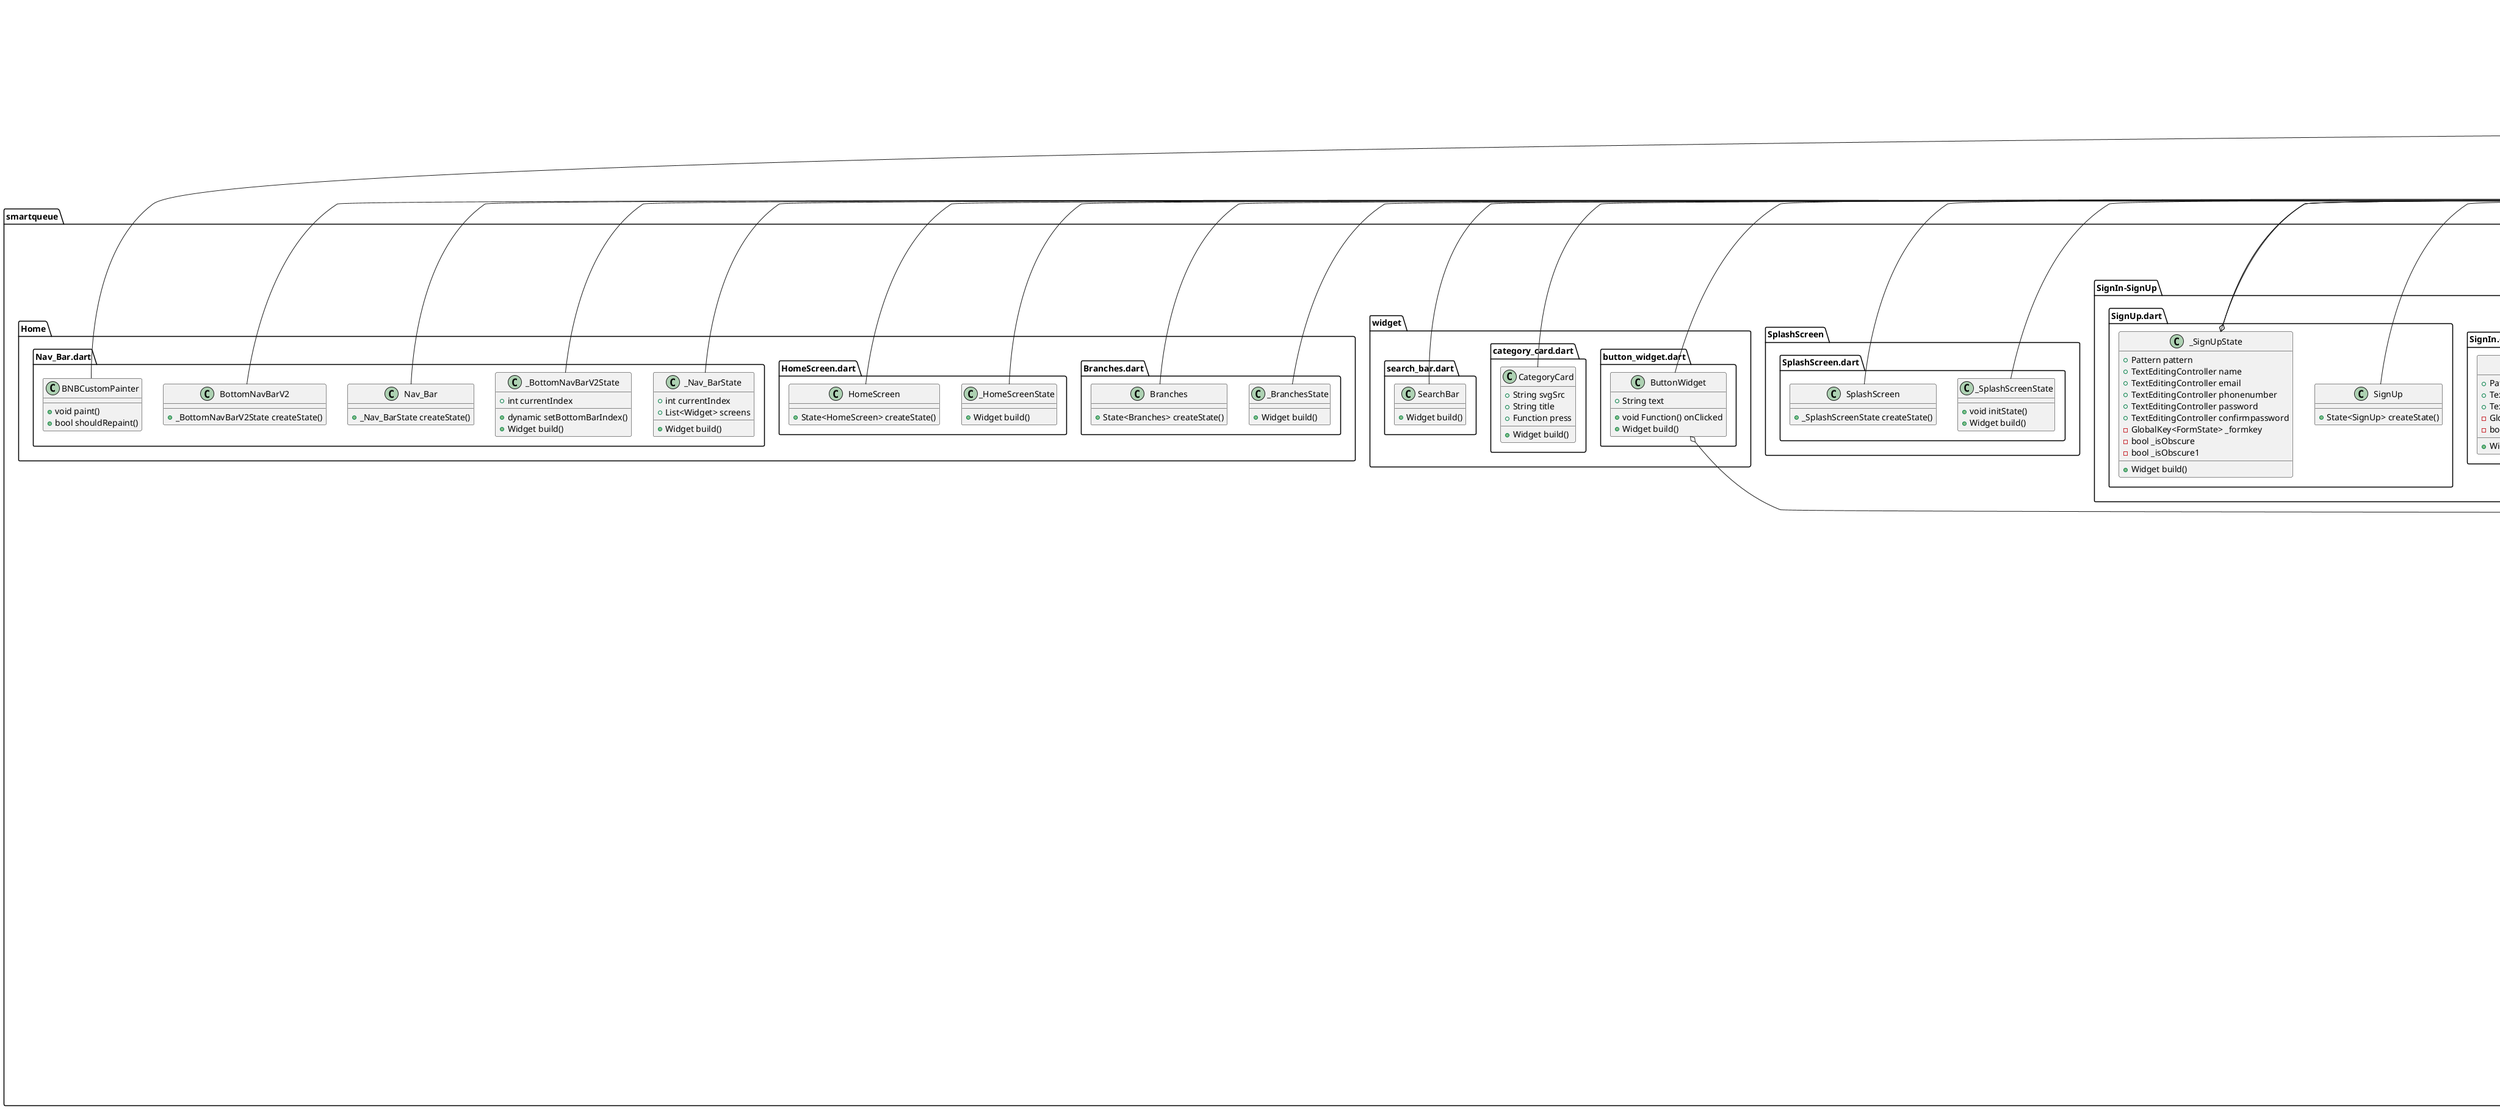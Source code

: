 @startuml
set namespaceSeparator ::
class "smartqueue::cubit::App-cubit::cubit.dart::AppCubit" {
  +AuthModel? authModel
  {static} +AppCubit get()
  +void userLogin()
  +void userRegister()
}
"smartqueue::cubit::App-cubit::cubit.dart::AppCubit" o-- "smartqueue::Models::AuthModel.dart::AuthModel"
"bloc::src::cubit.dart::Cubit" <|-- "smartqueue::cubit::App-cubit::cubit.dart::AppCubit"

abstract class "smartqueue::cubit::App-cubit::states.dart::AuthState" {
}

class "smartqueue::cubit::App-cubit::states.dart::initialState" {
}

"smartqueue::cubit::App-cubit::states.dart::AuthState" <|-- "smartqueue::cubit::App-cubit::states.dart::initialState"

class "smartqueue::cubit::App-cubit::states.dart::LoginLoadingState" {
}

"smartqueue::cubit::App-cubit::states.dart::AuthState" <|-- "smartqueue::cubit::App-cubit::states.dart::LoginLoadingState"

class "smartqueue::cubit::App-cubit::states.dart::LoginSucssesState" {
  +AuthModel authModel
}

"smartqueue::cubit::App-cubit::states.dart::LoginSucssesState" o-- "smartqueue::Models::AuthModel.dart::AuthModel"
"smartqueue::cubit::App-cubit::states.dart::AuthState" <|-- "smartqueue::cubit::App-cubit::states.dart::LoginSucssesState"

class "smartqueue::cubit::App-cubit::states.dart::LoginErrorState" {
}

"smartqueue::cubit::App-cubit::states.dart::AuthState" <|-- "smartqueue::cubit::App-cubit::states.dart::LoginErrorState"

class "smartqueue::cubit::App-cubit::states.dart::SignUpLoadingState" {
}

"smartqueue::cubit::App-cubit::states.dart::AuthState" <|-- "smartqueue::cubit::App-cubit::states.dart::SignUpLoadingState"

class "smartqueue::cubit::App-cubit::states.dart::SignUpSucssesState" {
  +AuthModel authModel
}

"smartqueue::cubit::App-cubit::states.dart::SignUpSucssesState" o-- "smartqueue::Models::AuthModel.dart::AuthModel"
"smartqueue::cubit::App-cubit::states.dart::AuthState" <|-- "smartqueue::cubit::App-cubit::states.dart::SignUpSucssesState"

class "smartqueue::cubit::App-cubit::states.dart::SignUpErrorState" {
}

"smartqueue::cubit::App-cubit::states.dart::AuthState" <|-- "smartqueue::cubit::App-cubit::states.dart::SignUpErrorState"

class "smartqueue::cubit::App-cubit::states.dart::ProfileLoadingState" {
}

"smartqueue::cubit::App-cubit::states.dart::AuthState" <|-- "smartqueue::cubit::App-cubit::states.dart::ProfileLoadingState"

class "smartqueue::cubit::App-cubit::states.dart::ProfileSucssesState" {
}

"smartqueue::cubit::App-cubit::states.dart::AuthState" <|-- "smartqueue::cubit::App-cubit::states.dart::ProfileSucssesState"

class "smartqueue::cubit::App-cubit::states.dart::ProfileErrorState" {
}

"smartqueue::cubit::App-cubit::states.dart::AuthState" <|-- "smartqueue::cubit::App-cubit::states.dart::ProfileErrorState"

class "smartqueue::cubit::branch-cubit::cubit.dart::HomeCubit" {
  +HomeModel? homeModel
  +HomeModel? data
  {static} +HomeCubit get()
  +void getHomeData()
}

"smartqueue::cubit::branch-cubit::cubit.dart::HomeCubit" o-- "smartqueue::Models::branch-models.dart::HomeModel"
"bloc::src::cubit.dart::Cubit" <|-- "smartqueue::cubit::branch-cubit::cubit.dart::HomeCubit"

abstract class "smartqueue::cubit::branch-cubit::states.dart::HomeStates" {
}

class "smartqueue::cubit::branch-cubit::states.dart::HomeInitialState" {
}

"smartqueue::cubit::branch-cubit::states.dart::HomeStates" <|-- "smartqueue::cubit::branch-cubit::states.dart::HomeInitialState"

class "smartqueue::cubit::branch-cubit::states.dart::HomeGetDataLoadingState" {
}

"smartqueue::cubit::branch-cubit::states.dart::HomeStates" <|-- "smartqueue::cubit::branch-cubit::states.dart::HomeGetDataLoadingState"

class "smartqueue::cubit::branch-cubit::states.dart::HomeGetDataSuccessState" {
  +HomeModel homeModel
}

"smartqueue::cubit::branch-cubit::states.dart::HomeGetDataSuccessState" o-- "smartqueue::Models::branch-models.dart::HomeModel"
"smartqueue::cubit::branch-cubit::states.dart::HomeStates" <|-- "smartqueue::cubit::branch-cubit::states.dart::HomeGetDataSuccessState"

class "smartqueue::cubit::branch-cubit::states.dart::HomeGetDataErrorState" {
}

"smartqueue::cubit::branch-cubit::states.dart::HomeStates" <|-- "smartqueue::cubit::branch-cubit::states.dart::HomeGetDataErrorState"

class "smartqueue::cubit::current_reservation-cubit::posts_cubit.dart::PostsCubit" {
  +DataService dataService
  +void posts
}

"bloc::src::cubit.dart::Cubit" <|-- "smartqueue::cubit::current_reservation-cubit::posts_cubit.dart::PostsCubit"

abstract class "smartqueue::cubit::current_reservation-cubit::posts_cubit.dart::PostsState" {
}

class "smartqueue::cubit::current_reservation-cubit::posts_cubit.dart::PostsInitial" {
}

"smartqueue::cubit::current_reservation-cubit::posts_cubit.dart::PostsState" <|-- "smartqueue::cubit::current_reservation-cubit::posts_cubit.dart::PostsInitial"

class "smartqueue::cubit::current_reservation-cubit::posts_cubit.dart::GetPosts" {
}

"smartqueue::cubit::current_reservation-cubit::posts_cubit.dart::PostsState" <|-- "smartqueue::cubit::current_reservation-cubit::posts_cubit.dart::GetPosts"

class "smartqueue::database::CacheHelper.dart::CacheHelper" {
  {static} +SharedPreferences? sharedPreferences
  {static} +dynamic int()
  {static} +Future<bool> putBoolean()
  {static} +dynamic getData()
  {static} +Future<bool> saveData()
  {static} +Future<bool> removeData()
}

"smartqueue::database::CacheHelper.dart::CacheHelper" o-- "shared_preferences::shared_preferences.dart::SharedPreferences"

class "smartqueue::database::current_reservation-data_service::data_service.dart::DataService" {
  -String _baseurl
  +Future<List<Post>> getPosts()
}

class "smartqueue::database::UserModel.dart::DioHelper" {
  {static} +Dio? dio
  {static} +dynamic init()
  {static} +Future<Response<dynamic>> postData()
  {static} +Future<Response<dynamic>> getData()
}

"smartqueue::database::UserModel.dart::DioHelper" o-- "dio::src::dio.dart::Dio"

class "smartqueue::database::UserModel.dart::DioHelper4" {
  {static} +Dio? dio
  {static} +dynamic init()
  {static} +Future<Response<dynamic>> postData()
  {static} +Future<Response<dynamic>> getData()
}

"smartqueue::database::UserModel.dart::DioHelper4" o-- "dio::src::dio.dart::Dio"

class "smartqueue::database::UserModel.dart::DioHelper2" {
  {static} +Dio? dio
  {static} +dynamic init()
  {static} +Future<Response<dynamic>> postData()
  {static} +Future<Response<dynamic>> getData()
}

"smartqueue::database::UserModel.dart::DioHelper2" o-- "dio::src::dio.dart::Dio"

class "smartqueue::database::UserModel.dart::DioHelper3" {
  {static} +Dio? dio
  {static} +dynamic init()
  {static} +Future<Response<dynamic>> postData()
  {static} +Future<Response<dynamic>> getData()
}

"smartqueue::database::UserModel.dart::DioHelper3" o-- "dio::src::dio.dart::Dio"

class "smartqueue::Home::Branches.dart::Branches" {
  +State<Branches> createState()
}

"flutter::src::widgets::framework.dart::StatefulWidget" <|-- "smartqueue::Home::Branches.dart::Branches"

class "smartqueue::Home::Branches.dart::_BranchesState" {
  +Widget build()
}

"flutter::src::widgets::framework.dart::State" <|-- "smartqueue::Home::Branches.dart::_BranchesState"

class "smartqueue::Home::HomeScreen.dart::HomeScreen" {
  +State<HomeScreen> createState()
}

"flutter::src::widgets::framework.dart::StatefulWidget" <|-- "smartqueue::Home::HomeScreen.dart::HomeScreen"

class "smartqueue::Home::HomeScreen.dart::_HomeScreenState" {
  +Widget build()
}

"flutter::src::widgets::framework.dart::State" <|-- "smartqueue::Home::HomeScreen.dart::_HomeScreenState"

class "smartqueue::Home::Nav_Bar.dart::Nav_Bar" {
  +_Nav_BarState createState()
}

"flutter::src::widgets::framework.dart::StatefulWidget" <|-- "smartqueue::Home::Nav_Bar.dart::Nav_Bar"

class "smartqueue::Home::Nav_Bar.dart::_Nav_BarState" {
  +int currentIndex
  +List<Widget> screens
  +Widget build()
}

"flutter::src::widgets::framework.dart::State" <|-- "smartqueue::Home::Nav_Bar.dart::_Nav_BarState"

class "smartqueue::Home::Nav_Bar.dart::BottomNavBarV2" {
  +_BottomNavBarV2State createState()
}

"flutter::src::widgets::framework.dart::StatefulWidget" <|-- "smartqueue::Home::Nav_Bar.dart::BottomNavBarV2"

class "smartqueue::Home::Nav_Bar.dart::_BottomNavBarV2State" {
  +int currentIndex
  +dynamic setBottomBarIndex()
  +Widget build()
}

"flutter::src::widgets::framework.dart::State" <|-- "smartqueue::Home::Nav_Bar.dart::_BottomNavBarV2State"

class "smartqueue::Home::Nav_Bar.dart::BNBCustomPainter" {
  +void paint()
  +bool shouldRepaint()
}

"flutter::src::rendering::custom_paint.dart::CustomPainter" <|-- "smartqueue::Home::Nav_Bar.dart::BNBCustomPainter"

class "smartqueue::intro::onboarding_page.dart::OnBoardingPage" {
  +Widget build()
  +void goToHome()
  +Widget buildImage()
  +DotsDecorator getDotDecoration()
  +PageDecoration getPageDecoration()
}

"flutter::src::widgets::framework.dart::StatelessWidget" <|-- "smartqueue::intro::onboarding_page.dart::OnBoardingPage"

class "smartqueue::intro::WelcomeBage.dart::Welcome" {
  +_WelcomeState createState()
}

"flutter::src::widgets::framework.dart::StatefulWidget" <|-- "smartqueue::intro::WelcomeBage.dart::Welcome"

class "smartqueue::intro::WelcomeBage.dart::_WelcomeState" {
  +Widget build()
}

"flutter::src::widgets::framework.dart::State" <|-- "smartqueue::intro::WelcomeBage.dart::_WelcomeState"

class "smartqueue::main.dart::MyApp" {
  +Widget build()
}

"flutter::src::widgets::framework.dart::StatelessWidget" <|-- "smartqueue::main.dart::MyApp"

class "smartqueue::Models::AuthModel.dart::AuthModel" {
  +Data? data
  +String? token
  +String? message
  +int? status
  +bool? success
  +Map<String, dynamic> toJson()
}

"smartqueue::Models::AuthModel.dart::AuthModel" o-- "smartqueue::Models::AuthModel.dart::Data"

class "smartqueue::Models::AuthModel.dart::Data" {
  +int? id
  +String? name
  +String? email
  +String? password
  +String? phone
  +Map<String, dynamic> toJson()
}

class "smartqueue::Models::branch-models.dart::HomeModel" {
  +String? status
  +String? message
  +List<Book>? data
  +Map<String, dynamic> toJson()
}

class "smartqueue::Models::branch-models.dart::Book" {
  +int? id
  +String? name
  +String? description
  +String? file1
  +String? categories
  +String? audio
  +String? author
  +double? rate
  +String? url
  +String? file2
  +String? url1
  +String? createdAt
  +String? updatedAt
  +Map<String, dynamic> toJson()
}

class "smartqueue::Models::post.dart::Post" {
  +int? userId
  +int? id
  +String? title
  +String? body
  +Map<String, dynamic> toJson()
}

class "smartqueue::modules::current_reservation_screen.dart::CurrentReservationScreen" {
  +Widget build()
}

"flutter::src::widgets::framework.dart::StatelessWidget" <|-- "smartqueue::modules::current_reservation_screen.dart::CurrentReservationScreen"

class "smartqueue::modules::favoritesScreen.dart::UserModel" {
  +String name
  +String image
}

class "smartqueue::modules::favoritesScreen.dart::FavoritesScreen" {
  +State<FavoritesScreen> createState()
}

"flutter::src::widgets::framework.dart::StatefulWidget" <|-- "smartqueue::modules::favoritesScreen.dart::FavoritesScreen"

class "smartqueue::modules::favoritesScreen.dart::_FavoritesScreenState" {
  +Widget build()
  +Widget buildUserItem()
}

"flutter::src::widgets::framework.dart::State" <|-- "smartqueue::modules::favoritesScreen.dart::_FavoritesScreenState"

class "smartqueue::modules::HomeScreen::banksfile::Bank%20of%20Cairo::Bank%20of%20Cairo%20bt.dart::Bank_of_Cairo_bt" {
  +State<Bank_of_Cairo_bt> createState()
}



class "smartqueue::modules::HomeScreen::banksfile::Bank%20of%20Cairo::Bank%20of%20Cairo%20bt.dart::_Bank_of_Cairo_bt" {
  +Widget build()
}

"flutter::src::widgets::framework.dart::State" <|-- "smartqueue::modules::HomeScreen::banksfile::Bank%20of%20Cairo::Bank%20of%20Cairo%20bt.dart::_Bank_of_Cairo_bt"

class "smartqueue::modules::HomeScreen::banksfile::Bank%20of%20Cairo::Bank%20of%20Cairo%20cs.dart::Bank_of_Cairo_cs" {
  +State<Bank_of_Cairo_cs> createState()
}



class "smartqueue::modules::HomeScreen::banksfile::Bank%20of%20Cairo::Bank%20of%20Cairo%20cs.dart::_Bank_of_Cairo_cs" {
  +Widget build()
}

"flutter::src::widgets::framework.dart::State" <|-- "smartqueue::modules::HomeScreen::banksfile::Bank%20of%20Cairo::Bank%20of%20Cairo%20cs.dart::_Bank_of_Cairo_cs"

class "smartqueue::modules::HomeScreen::banksfile::Bank%20of%20Cairo::Bank%20of%20Cairo.dart::Bank_of_Cairo" {
  +State<Bank_of_Cairo> createState()
}

"flutter::src::widgets::framework.dart::StatefulWidget" <|-- "smartqueue::modules::HomeScreen::banksfile::Bank%20of%20Cairo::Bank%20of%20Cairo.dart::Bank_of_Cairo"

class "smartqueue::modules::HomeScreen::banksfile::Bank%20of%20Cairo::Bank%20of%20Cairo.dart::_Bank_of_Cairo" {
  +Widget build()
}

"flutter::src::widgets::framework.dart::State" <|-- "smartqueue::modules::HomeScreen::banksfile::Bank%20of%20Cairo::Bank%20of%20Cairo.dart::_Bank_of_Cairo"

class "smartqueue::modules::HomeScreen::banksfile::Banks-details.dart::BanksDetailsScreen" {
  {static} +String routePass
  +Widget build()
}

"flutter::src::widgets::framework.dart::StatelessWidget" <|-- "smartqueue::modules::HomeScreen::banksfile::Banks-details.dart::BanksDetailsScreen"

class "smartqueue::modules::HomeScreen::banksfile::Banks.dart::UserModel" {
  +String name
  +String image
}

class "smartqueue::modules::HomeScreen::banksfile::Banks.dart::Banks" {
  +State<Banks> createState()
}

"flutter::src::widgets::framework.dart::StatefulWidget" <|-- "smartqueue::modules::HomeScreen::banksfile::Banks.dart::Banks"

class "smartqueue::modules::HomeScreen::banksfile::Banks.dart::_BanksState" {
  +Widget build()
  +Widget buildUserItem()
}

"flutter::src::widgets::framework.dart::State" <|-- "smartqueue::modules::HomeScreen::banksfile::Banks.dart::_BanksState"

class "smartqueue::modules::HomeScreen::banksfile::Banque%20Misr::Banque%20Misr%20bt.dart::Banque_Misr_bt" {
  +State<Banque_Misr_bt> createState()
}

"flutter::src::widgets::framework.dart::StatefulWidget" <|-- "smartqueue::modules::HomeScreen::banksfile::Banque%20Misr::Banque%20Misr%20bt.dart::Banque_Misr_bt"

class "smartqueue::modules::HomeScreen::banksfile::Banque%20Misr::Banque%20Misr%20bt.dart::_Banque_Misr_bt" {
  +Widget build()
}

"flutter::src::widgets::framework.dart::State" <|-- "smartqueue::modules::HomeScreen::banksfile::Banque%20Misr::Banque%20Misr%20bt.dart::_Banque_Misr_bt"

class "smartqueue::modules::HomeScreen::banksfile::Banque%20Misr::Banque%20Misr%20cs.dart::Banque_Misr_cs" {
  +State<Banque_Misr_cs> createState()
}

"flutter::src::widgets::framework.dart::StatefulWidget" <|-- "smartqueue::modules::HomeScreen::banksfile::Banque%20Misr::Banque%20Misr%20cs.dart::Banque_Misr_cs"

class "smartqueue::modules::HomeScreen::banksfile::Banque%20Misr::Banque%20Misr%20cs.dart::_Banque_Misr_cs" {
  +Widget build()
}

"flutter::src::widgets::framework.dart::State" <|-- "smartqueue::modules::HomeScreen::banksfile::Banque%20Misr::Banque%20Misr%20cs.dart::_Banque_Misr_cs"

class "smartqueue::modules::HomeScreen::banksfile::Banque%20Misr::Banque%20Misr.dart::Banque_Misr" {
  +State<Banque_Misr> createState()
}

"flutter::src::widgets::framework.dart::StatefulWidget" <|-- "smartqueue::modules::HomeScreen::banksfile::Banque%20Misr::Banque%20Misr.dart::Banque_Misr"

class "smartqueue::modules::HomeScreen::banksfile::Banque%20Misr::Banque%20Misr.dart::_Banque_Misr" {
  +Widget build()
}

"flutter::src::widgets::framework.dart::State" <|-- "smartqueue::modules::HomeScreen::banksfile::Banque%20Misr::Banque%20Misr.dart::_Banque_Misr"

class "smartqueue::modules::HomeScreen::banksfile::branches.dart::Branches1" {
  +State<Branches1> createState()
}

"flutter::src::widgets::framework.dart::StatefulWidget" <|-- "smartqueue::modules::HomeScreen::banksfile::branches.dart::Branches1"

class "smartqueue::modules::HomeScreen::banksfile::branches.dart::_Branches1State" {
  +Widget build()
}

"flutter::src::widgets::framework.dart::State" <|-- "smartqueue::modules::HomeScreen::banksfile::branches.dart::_Branches1State"

class "smartqueue::modules::HomeScreen::banksfile::CIB::CIB.dart::Cib" {
  +State<Cib> createState()
}

"flutter::src::widgets::framework.dart::StatefulWidget" <|-- "smartqueue::modules::HomeScreen::banksfile::CIB::CIB.dart::Cib"

class "smartqueue::modules::HomeScreen::banksfile::CIB::CIB.dart::_Cib" {
  +Widget build()
}

"flutter::src::widgets::framework.dart::State" <|-- "smartqueue::modules::HomeScreen::banksfile::CIB::CIB.dart::_Cib"

class "smartqueue::modules::HomeScreen::banksfile::CIB::CIBbt.dart::Cib_bt" {
  +State<Cib_bt> createState()
}

"flutter::src::widgets::framework.dart::StatefulWidget" <|-- "smartqueue::modules::HomeScreen::banksfile::CIB::CIBbt.dart::Cib_bt"

class "smartqueue::modules::HomeScreen::banksfile::CIB::CIBbt.dart::_Cib_bt" {
  +Widget build()
}

"flutter::src::widgets::framework.dart::State" <|-- "smartqueue::modules::HomeScreen::banksfile::CIB::CIBbt.dart::_Cib_bt"

class "smartqueue::modules::HomeScreen::banksfile::CIB::CIBcs.dart::Cib_cs" {
  +State<Cib_cs> createState()
}

"flutter::src::widgets::framework.dart::StatefulWidget" <|-- "smartqueue::modules::HomeScreen::banksfile::CIB::CIBcs.dart::Cib_cs"

class "smartqueue::modules::HomeScreen::banksfile::CIB::CIBcs.dart::_Cib_cs" {
  +Widget build()
}

"flutter::src::widgets::framework.dart::State" <|-- "smartqueue::modules::HomeScreen::banksfile::CIB::CIBcs.dart::_Cib_cs"

class "smartqueue::modules::HomeScreen::banksfile::NBE::national%20bank%20of%20egypt.dart::national_bank_of_egypt" {
  +State<national_bank_of_egypt> createState()
}



class "smartqueue::modules::HomeScreen::banksfile::NBE::national%20bank%20of%20egypt.dart::_national_bank_of_egypt" {
  +Widget build()
}

"flutter::src::widgets::framework.dart::State" <|-- "smartqueue::modules::HomeScreen::banksfile::NBE::national%20bank%20of%20egypt.dart::_national_bank_of_egypt"

class "smartqueue::modules::HomeScreen::banksfile::NBE::nbebt.dart::Nbe_bt" {
  +State<Nbe_bt> createState()
}

"flutter::src::widgets::framework.dart::StatefulWidget" <|-- "smartqueue::modules::HomeScreen::banksfile::NBE::nbebt.dart::Nbe_bt"

class "smartqueue::modules::HomeScreen::banksfile::NBE::nbebt.dart::_Nbe_bt" {
  +String qrCode
  +Future<void> scanQRCode()
  +Widget build()
}

"flutter::src::widgets::framework.dart::State" <|-- "smartqueue::modules::HomeScreen::banksfile::NBE::nbebt.dart::_Nbe_bt"

class "smartqueue::modules::HomeScreen::banksfile::NBE::nbecs.dart::Nbe_cs" {
  +State<Nbe_cs> createState()
}

"flutter::src::widgets::framework.dart::StatefulWidget" <|-- "smartqueue::modules::HomeScreen::banksfile::NBE::nbecs.dart::Nbe_cs"

class "smartqueue::modules::HomeScreen::banksfile::NBE::nbecs.dart::_Nbe_cs" {
  +Widget build()
}

"flutter::src::widgets::framework.dart::State" <|-- "smartqueue::modules::HomeScreen::banksfile::NBE::nbecs.dart::_Nbe_cs"

class "smartqueue::modules::HomeScreen::Clinics.dart::UserModel" {
  +String name
  +String image
}

class "smartqueue::modules::HomeScreen::Clinics.dart::Clinics" {
  +State<Clinics> createState()
}

"flutter::src::widgets::framework.dart::StatefulWidget" <|-- "smartqueue::modules::HomeScreen::Clinics.dart::Clinics"

class "smartqueue::modules::HomeScreen::Clinics.dart::_ClinicsState" {
  +Widget build()
  +Widget buildUserItem()
}

"flutter::src::widgets::framework.dart::State" <|-- "smartqueue::modules::HomeScreen::Clinics.dart::_ClinicsState"

class "smartqueue::modules::HomeScreen::Government%20interests.dart::UserModel" {
  +String name
  +String image
}

class "smartqueue::modules::HomeScreen::Government%20interests.dart::Governmentinterests" {
  +State<Governmentinterests> createState()
}

"flutter::src::widgets::framework.dart::StatefulWidget" <|-- "smartqueue::modules::HomeScreen::Government%20interests.dart::Governmentinterests"

class "smartqueue::modules::HomeScreen::Government%20interests.dart::_GovernmentinterestsState" {
  +Widget build()
  +Widget buildUserItem()
}

"flutter::src::widgets::framework.dart::State" <|-- "smartqueue::modules::HomeScreen::Government%20interests.dart::_GovernmentinterestsState"

class "smartqueue::modules::HomeScreen::homeScreen.dart::UserModel" {
  +String name
  +String image
  +String screen
}

class "smartqueue::modules::HomeScreen::homeScreen.dart::homeScreen" {
  +_homeScreenState createState()
}

"flutter::src::widgets::framework.dart::StatefulWidget" <|-- "smartqueue::modules::HomeScreen::homeScreen.dart::homeScreen"

class "smartqueue::modules::HomeScreen::homeScreen.dart::_homeScreenState" {
  +List<UserModel> users
  +Widget build()
  +Widget buildUserItem()
}

"flutter::src::widgets::framework.dart::State" <|-- "smartqueue::modules::HomeScreen::homeScreen.dart::_homeScreenState"

class "smartqueue::modules::HomeScreen::readQr.dart::ScanScreen" {
  +_ScanScreenState createState()
}

"flutter::src::widgets::framework.dart::StatefulWidget" <|-- "smartqueue::modules::HomeScreen::readQr.dart::ScanScreen"

class "smartqueue::modules::HomeScreen::readQr.dart::_ScanScreenState" {
  +String qrstr
  +dynamic height
  +dynamic width
  +Widget build()
  +Future<void> scanQr()
}

"flutter::src::widgets::framework.dart::State" <|-- "smartqueue::modules::HomeScreen::readQr.dart::_ScanScreenState"

class "smartqueue::modules::HomeScreen::Telecom%20companies.dart::UserModel" {
  +String name
  +String image
}

class "smartqueue::modules::HomeScreen::Telecom%20companies.dart::TelecomCompanies" {
  +State<TelecomCompanies> createState()
}

"flutter::src::widgets::framework.dart::StatefulWidget" <|-- "smartqueue::modules::HomeScreen::Telecom%20companies.dart::TelecomCompanies"

class "smartqueue::modules::HomeScreen::Telecom%20companies.dart::_TelecomCompaniesState" {
  +Widget build()
  +Widget buildUserItem()
}

"flutter::src::widgets::framework.dart::State" <|-- "smartqueue::modules::HomeScreen::Telecom%20companies.dart::_TelecomCompaniesState"

class "smartqueue::modules::more::moreScreen.dart::moreScreen" {
  +_moreScreenState createState()
}

"flutter::src::widgets::framework.dart::StatefulWidget" <|-- "smartqueue::modules::more::moreScreen.dart::moreScreen"

class "smartqueue::modules::more::moreScreen.dart::_moreScreenState" {
  +dynamic signout()
  +Widget build()
}

"flutter::src::widgets::framework.dart::State" <|-- "smartqueue::modules::more::moreScreen.dart::_moreScreenState"

class "smartqueue::modules::more::Profile.dart::ProfilePage" {
  +State<ProfilePage> createState()
}

"flutter::src::widgets::framework.dart::StatefulWidget" <|-- "smartqueue::modules::more::Profile.dart::ProfilePage"

class "smartqueue::modules::more::Profile.dart::_ProfilePageState" {
  +Widget build()
  +Widget buildTextField()
}

"flutter::src::widgets::framework.dart::State" <|-- "smartqueue::modules::more::Profile.dart::_ProfilePageState"

class "smartqueue::modules::more::SittingsPage.dart::SettingsPage" {
  +_SettingsPageState createState()
}

"flutter::src::widgets::framework.dart::StatefulWidget" <|-- "smartqueue::modules::more::SittingsPage.dart::SettingsPage"

class "smartqueue::modules::more::SittingsPage.dart::_SettingsPageState" {
  +Widget build()
  +Row buildNotificationOptionRow()
  +GestureDetector buildAccountOptionRow()
}

"flutter::src::widgets::framework.dart::State" <|-- "smartqueue::modules::more::SittingsPage.dart::_SettingsPageState"

class "smartqueue::modules::notificationsScreen.dart::notificationsScreen" {
  +_notificationsScreenState createState()
}

"flutter::src::widgets::framework.dart::StatefulWidget" <|-- "smartqueue::modules::notificationsScreen.dart::notificationsScreen"

class "smartqueue::modules::notificationsScreen.dart::_notificationsScreenState" {
  +Widget build()
}

"flutter::src::widgets::framework.dart::State" <|-- "smartqueue::modules::notificationsScreen.dart::_notificationsScreenState"

class "smartqueue::modules::searchScreen.dart::searchScreen" {
  +_searchScreenState createState()
}

"flutter::src::widgets::framework.dart::StatefulWidget" <|-- "smartqueue::modules::searchScreen.dart::searchScreen"

class "smartqueue::modules::searchScreen.dart::_searchScreenState" {
  +Widget build()
}

"flutter::src::widgets::framework.dart::State" <|-- "smartqueue::modules::searchScreen.dart::_searchScreenState"

class "smartqueue::SignIn-SignUp::SignIn.dart::SignIn" {
  +State<SignIn> createState()
}

"flutter::src::widgets::framework.dart::StatefulWidget" <|-- "smartqueue::SignIn-SignUp::SignIn.dart::SignIn"

class "smartqueue::SignIn-SignUp::SignIn.dart::_SignInState" {
  +Pattern pattern
  +TextEditingController email
  +TextEditingController password
  -GlobalKey<FormState> _formkey
  -bool _isObscure
  +Widget build()
}

"smartqueue::SignIn-SignUp::SignIn.dart::_SignInState" o-- "flutter::src::widgets::editable_text.dart::TextEditingController"
"smartqueue::SignIn-SignUp::SignIn.dart::_SignInState" o-- "flutter::src::widgets::framework.dart::GlobalKey<FormState>"
"flutter::src::widgets::framework.dart::State" <|-- "smartqueue::SignIn-SignUp::SignIn.dart::_SignInState"

class "smartqueue::SignIn-SignUp::SignUp.dart::SignUp" {
  +State<SignUp> createState()
}

"flutter::src::widgets::framework.dart::StatefulWidget" <|-- "smartqueue::SignIn-SignUp::SignUp.dart::SignUp"

class "smartqueue::SignIn-SignUp::SignUp.dart::_SignUpState" {
  +Pattern pattern
  +TextEditingController name
  +TextEditingController email
  +TextEditingController phonenumber
  +TextEditingController password
  +TextEditingController confirmpassword
  -GlobalKey<FormState> _formkey
  -bool _isObscure
  -bool _isObscure1
  +Widget build()
}

"smartqueue::SignIn-SignUp::SignUp.dart::_SignUpState" o-- "flutter::src::widgets::editable_text.dart::TextEditingController"
"smartqueue::SignIn-SignUp::SignUp.dart::_SignUpState" o-- "flutter::src::widgets::framework.dart::GlobalKey<FormState>"
"flutter::src::widgets::framework.dart::State" <|-- "smartqueue::SignIn-SignUp::SignUp.dart::_SignUpState"

class "smartqueue::SplashScreen::SplashScreen.dart::SplashScreen" {
  +_SplashScreenState createState()
}

"flutter::src::widgets::framework.dart::StatefulWidget" <|-- "smartqueue::SplashScreen::SplashScreen.dart::SplashScreen"

class "smartqueue::SplashScreen::SplashScreen.dart::_SplashScreenState" {
  +void initState()
  +Widget build()
}

"flutter::src::widgets::framework.dart::State" <|-- "smartqueue::SplashScreen::SplashScreen.dart::_SplashScreenState"

class "smartqueue::widget::button_widget.dart::ButtonWidget" {
  +String text
  +void Function() onClicked
  +Widget build()
}

"smartqueue::widget::button_widget.dart::ButtonWidget" o-- "dart::ui::void Function()"
"flutter::src::widgets::framework.dart::StatelessWidget" <|-- "smartqueue::widget::button_widget.dart::ButtonWidget"

class "smartqueue::widget::category_card.dart::CategoryCard" {
  +String svgSrc
  +String title
  +Function press
  +Widget build()
}

"flutter::src::widgets::framework.dart::StatelessWidget" <|-- "smartqueue::widget::category_card.dart::CategoryCard"

class "smartqueue::widget::search_bar.dart::SearchBar" {
  +Widget build()
}

"flutter::src::widgets::framework.dart::StatelessWidget" <|-- "smartqueue::widget::search_bar.dart::SearchBar"


@enduml
PS D:\Flutter Projects\SmartQueue-master> Flutter pub global run dcdg
@startuml
set namespaceSeparator ::

class "smartqueue::cubit::App-cubit::cubit.dart::AppCubit" {
  +AuthModel? authModel
  {static} +AppCubit get()
  +void userLogin()
  +void userRegister()
}

"smartqueue::cubit::App-cubit::cubit.dart::AppCubit" o-- "smartqueue::Models::AuthModel.dart::AuthModel"
"bloc::src::cubit.dart::Cubit" <|-- "smartqueue::cubit::App-cubit::cubit.dart::AppCubit"

abstract class "smartqueue::cubit::App-cubit::states.dart::AuthState" {
}

class "smartqueue::cubit::App-cubit::states.dart::initialState" {
}

"smartqueue::cubit::App-cubit::states.dart::AuthState" <|-- "smartqueue::cubit::App-cubit::states.dart::initialState"

class "smartqueue::cubit::App-cubit::states.dart::LoginLoadingState" {
}

"smartqueue::cubit::App-cubit::states.dart::AuthState" <|-- "smartqueue::cubit::App-cubit::states.dart::LoginLoadingState"

class "smartqueue::cubit::App-cubit::states.dart::LoginSucssesState" {
  +AuthModel authModel
}

"smartqueue::cubit::App-cubit::states.dart::LoginSucssesState" o-- "smartqueue::Models::AuthModel.dart::AuthModel"
"smartqueue::cubit::App-cubit::states.dart::AuthState" <|-- "smartqueue::cubit::App-cubit::states.dart::LoginSucssesState"

class "smartqueue::cubit::App-cubit::states.dart::LoginErrorState" {
}

"smartqueue::cubit::App-cubit::states.dart::AuthState" <|-- "smartqueue::cubit::App-cubit::states.dart::LoginErrorState"

class "smartqueue::cubit::App-cubit::states.dart::SignUpLoadingState" {
}

"smartqueue::cubit::App-cubit::states.dart::AuthState" <|-- "smartqueue::cubit::App-cubit::states.dart::SignUpLoadingState"

class "smartqueue::cubit::App-cubit::states.dart::SignUpSucssesState" {
  +AuthModel authModel
}

"smartqueue::cubit::App-cubit::states.dart::SignUpSucssesState" o-- "smartqueue::Models::AuthModel.dart::AuthModel"
"smartqueue::cubit::App-cubit::states.dart::AuthState" <|-- "smartqueue::cubit::App-cubit::states.dart::SignUpSucssesState"

class "smartqueue::cubit::App-cubit::states.dart::SignUpErrorState" {
}

"smartqueue::cubit::App-cubit::states.dart::AuthState" <|-- "smartqueue::cubit::App-cubit::states.dart::SignUpErrorState"

class "smartqueue::cubit::App-cubit::states.dart::ProfileLoadingState" {
}

"smartqueue::cubit::App-cubit::states.dart::AuthState" <|-- "smartqueue::cubit::App-cubit::states.dart::ProfileLoadingState"

class "smartqueue::cubit::App-cubit::states.dart::ProfileSucssesState" {
}

"smartqueue::cubit::App-cubit::states.dart::AuthState" <|-- "smartqueue::cubit::App-cubit::states.dart::ProfileSucssesState"

class "smartqueue::cubit::App-cubit::states.dart::ProfileErrorState" {
}

"smartqueue::cubit::App-cubit::states.dart::AuthState" <|-- "smartqueue::cubit::App-cubit::states.dart::ProfileErrorState"

class "smartqueue::cubit::branch-cubit::cubit.dart::HomeCubit" {
  +HomeModel? homeModel
  +HomeModel? data
  {static} +HomeCubit get()
  +void getHomeData()
}

"smartqueue::cubit::branch-cubit::cubit.dart::HomeCubit" o-- "smartqueue::Models::branch-models.dart::HomeModel"
"bloc::src::cubit.dart::Cubit" <|-- "smartqueue::cubit::branch-cubit::cubit.dart::HomeCubit"

abstract class "smartqueue::cubit::branch-cubit::states.dart::HomeStates" {
}

class "smartqueue::cubit::branch-cubit::states.dart::HomeInitialState" {
}

"smartqueue::cubit::branch-cubit::states.dart::HomeStates" <|-- "smartqueue::cubit::branch-cubit::states.dart::HomeInitialState"

class "smartqueue::cubit::branch-cubit::states.dart::HomeGetDataLoadingState" {
}

"smartqueue::cubit::branch-cubit::states.dart::HomeStates" <|-- "smartqueue::cubit::branch-cubit::states.dart::HomeGetDataLoadingState"

class "smartqueue::cubit::branch-cubit::states.dart::HomeGetDataSuccessState" {
  +HomeModel homeModel
}

"smartqueue::cubit::branch-cubit::states.dart::HomeGetDataSuccessState" o-- "smartqueue::Models::branch-models.dart::HomeModel"
"smartqueue::cubit::branch-cubit::states.dart::HomeStates" <|-- "smartqueue::cubit::branch-cubit::states.dart::HomeGetDataSuccessState"

class "smartqueue::cubit::branch-cubit::states.dart::HomeGetDataErrorState" {
}

"smartqueue::cubit::branch-cubit::states.dart::HomeStates" <|-- "smartqueue::cubit::branch-cubit::states.dart::HomeGetDataErrorState"

class "smartqueue::cubit::current_reservation-cubit::posts_cubit.dart::PostsCubit" {
  +DataService dataService
  +void posts
}

"bloc::src::cubit.dart::Cubit" <|-- "smartqueue::cubit::current_reservation-cubit::posts_cubit.dart::PostsCubit"

abstract class "smartqueue::cubit::current_reservation-cubit::posts_cubit.dart::PostsState" {
}

class "smartqueue::cubit::current_reservation-cubit::posts_cubit.dart::PostsInitial" {
}

"smartqueue::cubit::current_reservation-cubit::posts_cubit.dart::PostsState" <|-- "smartqueue::cubit::current_reservation-cubit::posts_cubit.dart::PostsInitial"

class "smartqueue::cubit::current_reservation-cubit::posts_cubit.dart::GetPosts" {
}

"smartqueue::cubit::current_reservation-cubit::posts_cubit.dart::PostsState" <|-- "smartqueue::cubit::current_reservation-cubit::posts_cubit.dart::GetPosts"

class "smartqueue::database::CacheHelper.dart::CacheHelper" {
  {static} +SharedPreferences? sharedPreferences
  {static} +dynamic int()
  {static} +Future<bool> putBoolean()
  {static} +dynamic getData()
  {static} +Future<bool> saveData()
  {static} +Future<bool> removeData()
}

"smartqueue::database::CacheHelper.dart::CacheHelper" o-- "shared_preferences::shared_preferences.dart::SharedPreferences"

class "smartqueue::database::current_reservation-data_service::data_service.dart::DataService" {
  -String _baseurl
  +Future<List<Post>> getPosts()
}

class "smartqueue::database::UserModel.dart::DioHelper" {
  {static} +Dio? dio
  {static} +dynamic init()
  {static} +Future<Response<dynamic>> postData()
  {static} +Future<Response<dynamic>> getData()
}

"smartqueue::database::UserModel.dart::DioHelper" o-- "dio::src::dio.dart::Dio"

class "smartqueue::database::UserModel.dart::DioHelper4" {
  {static} +Dio? dio
  {static} +dynamic init()
  {static} +Future<Response<dynamic>> postData()
  {static} +Future<Response<dynamic>> getData()
}

"smartqueue::database::UserModel.dart::DioHelper4" o-- "dio::src::dio.dart::Dio"

class "smartqueue::database::UserModel.dart::DioHelper2" {
  {static} +Dio? dio
  {static} +dynamic init()
  {static} +Future<Response<dynamic>> postData()
  {static} +Future<Response<dynamic>> getData()
}

"smartqueue::database::UserModel.dart::DioHelper2" o-- "dio::src::dio.dart::Dio"

class "smartqueue::database::UserModel.dart::DioHelper3" {
  {static} +Dio? dio
  {static} +dynamic init()
  {static} +Future<Response<dynamic>> postData()
  {static} +Future<Response<dynamic>> getData()
}

"smartqueue::database::UserModel.dart::DioHelper3" o-- "dio::src::dio.dart::Dio"

class "smartqueue::Home::Branches.dart::Branches" {
  +State<Branches> createState()
}

"flutter::src::widgets::framework.dart::StatefulWidget" <|-- "smartqueue::Home::Branches.dart::Branches"

class "smartqueue::Home::Branches.dart::_BranchesState" {
  +Widget build()
}

"flutter::src::widgets::framework.dart::State" <|-- "smartqueue::Home::Branches.dart::_BranchesState"

class "smartqueue::Home::HomeScreen.dart::HomeScreen" {
  +State<HomeScreen> createState()
}

"flutter::src::widgets::framework.dart::StatefulWidget" <|-- "smartqueue::Home::HomeScreen.dart::HomeScreen"

class "smartqueue::Home::HomeScreen.dart::_HomeScreenState" {
  +Widget build()
}

"flutter::src::widgets::framework.dart::State" <|-- "smartqueue::Home::HomeScreen.dart::_HomeScreenState"

class "smartqueue::Home::Nav_Bar.dart::Nav_Bar" {
  +_Nav_BarState createState()
}

"flutter::src::widgets::framework.dart::StatefulWidget" <|-- "smartqueue::Home::Nav_Bar.dart::Nav_Bar"

class "smartqueue::Home::Nav_Bar.dart::_Nav_BarState" {
  +int currentIndex
  +List<Widget> screens
  +Widget build()
}

"flutter::src::widgets::framework.dart::State" <|-- "smartqueue::Home::Nav_Bar.dart::_Nav_BarState"

class "smartqueue::Home::Nav_Bar.dart::BottomNavBarV2" {
  +_BottomNavBarV2State createState()
}

"flutter::src::widgets::framework.dart::StatefulWidget" <|-- "smartqueue::Home::Nav_Bar.dart::BottomNavBarV2"

class "smartqueue::Home::Nav_Bar.dart::_BottomNavBarV2State" {
  +int currentIndex
  +dynamic setBottomBarIndex()
  +Widget build()
}

"flutter::src::widgets::framework.dart::State" <|-- "smartqueue::Home::Nav_Bar.dart::_BottomNavBarV2State"

class "smartqueue::Home::Nav_Bar.dart::BNBCustomPainter" {
  +void paint()
  +bool shouldRepaint()
}

"flutter::src::rendering::custom_paint.dart::CustomPainter" <|-- "smartqueue::Home::Nav_Bar.dart::BNBCustomPainter"

class "smartqueue::intro::onboarding_page.dart::OnBoardingPage" {
  +Widget build()
  +void goToHome()
  +Widget buildImage()
  +DotsDecorator getDotDecoration()
  +PageDecoration getPageDecoration()
}

"flutter::src::widgets::framework.dart::StatelessWidget" <|-- "smartqueue::intro::onboarding_page.dart::OnBoardingPage"

class "smartqueue::intro::WelcomeBage.dart::Welcome" {
  +_WelcomeState createState()
}

"flutter::src::widgets::framework.dart::StatefulWidget" <|-- "smartqueue::intro::WelcomeBage.dart::Welcome"

class "smartqueue::intro::WelcomeBage.dart::_WelcomeState" {
  +Widget build()
}

"flutter::src::widgets::framework.dart::State" <|-- "smartqueue::intro::WelcomeBage.dart::_WelcomeState"

class "smartqueue::main.dart::MyApp" {
  +Widget build()
}

"flutter::src::widgets::framework.dart::StatelessWidget" <|-- "smartqueue::main.dart::MyApp"

class "smartqueue::Models::AuthModel.dart::AuthModel" {
  +Data? data
  +String? token
  +String? message
  +int? status
  +bool? success
  +Map<String, dynamic> toJson()
}

"smartqueue::Models::AuthModel.dart::AuthModel" o-- "smartqueue::Models::AuthModel.dart::Data"

class "smartqueue::Models::AuthModel.dart::Data" {
  +int? id
  +String? name
  +String? email
  +String? password
  +String? phone
  +Map<String, dynamic> toJson()
}

class "smartqueue::Models::branch-models.dart::HomeModel" {
  +String? status
  +String? message
  +List<Book>? data
  +Map<String, dynamic> toJson()
}

class "smartqueue::Models::branch-models.dart::Book" {
  +int? id
  +String? name
  +String? description
  +String? file1
  +String? categories
  +String? audio
  +String? author
  +double? rate
  +String? url
  +String? file2
  +String? url1
  +String? createdAt
  +String? updatedAt
  +Map<String, dynamic> toJson()
}

class "smartqueue::Models::post.dart::Post" {
  +int? userId
  +int? id
  +String? title
  +String? body
  +Map<String, dynamic> toJson()
}

class "smartqueue::modules::current_reservation_screen.dart::CurrentReservationScreen" {
  +Widget build()
}

"flutter::src::widgets::framework.dart::StatelessWidget" <|-- "smartqueue::modules::current_reservation_screen.dart::CurrentReservationScreen"

class "smartqueue::modules::favoritesScreen.dart::UserModel" {
  +String name
  +String image
}

class "smartqueue::modules::favoritesScreen.dart::FavoritesScreen" {
  +State<FavoritesScreen> createState()
}

"flutter::src::widgets::framework.dart::StatefulWidget" <|-- "smartqueue::modules::favoritesScreen.dart::FavoritesScreen"

class "smartqueue::modules::favoritesScreen.dart::_FavoritesScreenState" {
  +Widget build()
  +Widget buildUserItem()
}

"flutter::src::widgets::framework.dart::State" <|-- "smartqueue::modules::favoritesScreen.dart::_FavoritesScreenState"

class "smartqueue::modules::HomeScreen::banksfile::Bank%20of%20Cairo::Bank%20of%20Cairo%20bt.dart::Bank_of_Cairo_bt" {
  +State<Bank_of_Cairo_bt> createState()
}


class "smartqueue::modules::HomeScreen::banksfile::Bank%20of%20Cairo::Bank%20of%20Cairo%20bt.dart::_Bank_of_Cairo_bt" {
  +Widget build()
}

"flutter::src::widgets::framework.dart::State" <|-- "smartqueue::modules::HomeScreen::banksfile::Bank%20of%20Cairo::Bank%20of%20Cairo%20bt.dart::_Bank_of_Cairo_bt"

class "smartqueue::modules::HomeScreen::banksfile::Bank%20of%20Cairo::Bank%20of%20Cairo%20cs.dart::Bank_of_Cairo_cs" {
  +State<Bank_of_Cairo_cs> createState()
}



class "smartqueue::modules::HomeScreen::banksfile::Bank%20of%20Cairo::Bank%20of%20Cairo%20cs.dart::_Bank_of_Cairo_cs" {
  +Widget build()
}

"flutter::src::widgets::framework.dart::State" <|-- "smartqueue::modules::HomeScreen::banksfile::Bank%20of%20Cairo::Bank%20of%20Cairo%20cs.dart::_Bank_of_Cairo_cs"

class "smartqueue::modules::HomeScreen::banksfile::Bank%20of%20Cairo::Bank%20of%20Cairo.dart::Bank_of_Cairo" {
  +State<Bank_of_Cairo> createState()
}

"flutter::src::widgets::framework.dart::StatefulWidget" <|-- "smartqueue::modules::HomeScreen::banksfile::Bank%20of%20Cairo::Bank%20of%20Cairo.dart::Bank_of_Cairo"

class "smartqueue::modules::HomeScreen::banksfile::Bank%20of%20Cairo::Bank%20of%20Cairo.dart::_Bank_of_Cairo" {
  +Widget build()
}

"flutter::src::widgets::framework.dart::State" <|-- "smartqueue::modules::HomeScreen::banksfile::Bank%20of%20Cairo::Bank%20of%20Cairo.dart::_Bank_of_Cairo"

class "smartqueue::modules::HomeScreen::banksfile::Banks-details.dart::BanksDetailsScreen" {
  {static} +String routePass
  +Widget build()
}

"flutter::src::widgets::framework.dart::StatelessWidget" <|-- "smartqueue::modules::HomeScreen::banksfile::Banks-details.dart::BanksDetailsScreen"

class "smartqueue::modules::HomeScreen::banksfile::Banks.dart::UserModel" {
  +String name
  +String image
}

class "smartqueue::modules::HomeScreen::banksfile::Banks.dart::Banks" {
  +State<Banks> createState()
}

"flutter::src::widgets::framework.dart::StatefulWidget" <|-- "smartqueue::modules::HomeScreen::banksfile::Banks.dart::Banks"

class "smartqueue::modules::HomeScreen::banksfile::Banks.dart::_BanksState" {
  +Widget build()
  +Widget buildUserItem()
}

"flutter::src::widgets::framework.dart::State" <|-- "smartqueue::modules::HomeScreen::banksfile::Banks.dart::_BanksState"

class "smartqueue::modules::HomeScreen::banksfile::Banque%20Misr::Banque%20Misr%20bt.dart::Banque_Misr_bt" {
  +State<Banque_Misr_bt> createState()
}

"flutter::src::widgets::framework.dart::StatefulWidget" <|-- "smartqueue::modules::HomeScreen::banksfile::Banque%20Misr::Banque%20Misr%20bt.dart::Banque_Misr_bt"

class "smartqueue::modules::HomeScreen::banksfile::Banque%20Misr::Banque%20Misr%20bt.dart::_Banque_Misr_bt" {
  +Widget build()
}

"flutter::src::widgets::framework.dart::State" <|-- "smartqueue::modules::HomeScreen::banksfile::Banque%20Misr::Banque%20Misr%20bt.dart::_Banque_Misr_bt"

class "smartqueue::modules::HomeScreen::banksfile::Banque%20Misr::Banque%20Misr%20cs.dart::Banque_Misr_cs" {
  +State<Banque_Misr_cs> createState()
}

"flutter::src::widgets::framework.dart::StatefulWidget" <|-- "smartqueue::modules::HomeScreen::banksfile::Banque%20Misr::Banque%20Misr%20cs.dart::Banque_Misr_cs"

class "smartqueue::modules::HomeScreen::banksfile::Banque%20Misr::Banque%20Misr%20cs.dart::_Banque_Misr_cs" {
  +Widget build()
}

"flutter::src::widgets::framework.dart::State" <|-- "smartqueue::modules::HomeScreen::banksfile::Banque%20Misr::Banque%20Misr%20cs.dart::_Banque_Misr_cs"

class "smartqueue::modules::HomeScreen::banksfile::Banque%20Misr::Banque%20Misr.dart::Banque_Misr" {
  +State<Banque_Misr> createState()
}

"flutter::src::widgets::framework.dart::StatefulWidget" <|-- "smartqueue::modules::HomeScreen::banksfile::Banque%20Misr::Banque%20Misr.dart::Banque_Misr"

class "smartqueue::modules::HomeScreen::banksfile::Banque%20Misr::Banque%20Misr.dart::_Banque_Misr" {
  +Widget build()
}

"flutter::src::widgets::framework.dart::State" <|-- "smartqueue::modules::HomeScreen::banksfile::Banque%20Misr::Banque%20Misr.dart::_Banque_Misr"

class "smartqueue::modules::HomeScreen::banksfile::branches.dart::Branches1" {
  +State<Branches1> createState()
}

"flutter::src::widgets::framework.dart::StatefulWidget" <|-- "smartqueue::modules::HomeScreen::banksfile::branches.dart::Branches1"

class "smartqueue::modules::HomeScreen::banksfile::branches.dart::_Branches1State" {
  +Widget build()
}

"flutter::src::widgets::framework.dart::State" <|-- "smartqueue::modules::HomeScreen::banksfile::branches.dart::_Branches1State"

class "smartqueue::modules::HomeScreen::banksfile::CIB::CIB.dart::Cib" {
  +State<Cib> createState()
}

"flutter::src::widgets::framework.dart::StatefulWidget" <|-- "smartqueue::modules::HomeScreen::banksfile::CIB::CIB.dart::Cib"

class "smartqueue::modules::HomeScreen::banksfile::CIB::CIB.dart::_Cib" {
  +Widget build()
}

"flutter::src::widgets::framework.dart::State" <|-- "smartqueue::modules::HomeScreen::banksfile::CIB::CIB.dart::_Cib"

class "smartqueue::modules::HomeScreen::banksfile::CIB::CIBbt.dart::Cib_bt" {
  +State<Cib_bt> createState()
}

"flutter::src::widgets::framework.dart::StatefulWidget" <|-- "smartqueue::modules::HomeScreen::banksfile::CIB::CIBbt.dart::Cib_bt"

class "smartqueue::modules::HomeScreen::banksfile::CIB::CIBbt.dart::_Cib_bt" {
  +Widget build()
}

"flutter::src::widgets::framework.dart::State" <|-- "smartqueue::modules::HomeScreen::banksfile::CIB::CIBbt.dart::_Cib_bt"

class "smartqueue::modules::HomeScreen::banksfile::CIB::CIBcs.dart::Cib_cs" {
  +State<Cib_cs> createState()
}

"flutter::src::widgets::framework.dart::StatefulWidget" <|-- "smartqueue::modules::HomeScreen::banksfile::CIB::CIBcs.dart::Cib_cs"

class "smartqueue::modules::HomeScreen::banksfile::CIB::CIBcs.dart::_Cib_cs" {
  +Widget build()
}

"flutter::src::widgets::framework.dart::State" <|-- "smartqueue::modules::HomeScreen::banksfile::CIB::CIBcs.dart::_Cib_cs"

class "smartqueue::modules::HomeScreen::banksfile::NBE::national%20bank%20of%20egypt.dart::national_bank_of_egypt" {
  +State<national_bank_of_egypt> createState()
}



class "smartqueue::modules::HomeScreen::banksfile::NBE::national%20bank%20of%20egypt.dart::_national_bank_of_egypt" {
  +Widget build()
}

"flutter::src::widgets::framework.dart::State" <|-- "smartqueue::modules::HomeScreen::banksfile::NBE::national%20bank%20of%20egypt.dart::_national_bank_of_egypt"

class "smartqueue::modules::HomeScreen::banksfile::NBE::nbebt.dart::Nbe_bt" {
  +State<Nbe_bt> createState()
}

"flutter::src::widgets::framework.dart::StatefulWidget" <|-- "smartqueue::modules::HomeScreen::banksfile::NBE::nbebt.dart::Nbe_bt"

class "smartqueue::modules::HomeScreen::banksfile::NBE::nbebt.dart::_Nbe_bt" {
  +String qrCode
  +Future<void> scanQRCode()
  +Widget build()
}

"flutter::src::widgets::framework.dart::State" <|-- "smartqueue::modules::HomeScreen::banksfile::NBE::nbebt.dart::_Nbe_bt"

class "smartqueue::modules::HomeScreen::banksfile::NBE::nbecs.dart::Nbe_cs" {
  +State<Nbe_cs> createState()
}

"flutter::src::widgets::framework.dart::StatefulWidget" <|-- "smartqueue::modules::HomeScreen::banksfile::NBE::nbecs.dart::Nbe_cs"

class "smartqueue::modules::HomeScreen::banksfile::NBE::nbecs.dart::_Nbe_cs" {
  +Widget build()
}

"flutter::src::widgets::framework.dart::State" <|-- "smartqueue::modules::HomeScreen::banksfile::NBE::nbecs.dart::_Nbe_cs"

class "smartqueue::modules::HomeScreen::Clinics.dart::UserModel" {
  +String name
  +String image
}

class "smartqueue::modules::HomeScreen::Clinics.dart::Clinics" {
  +State<Clinics> createState()
}

"flutter::src::widgets::framework.dart::StatefulWidget" <|-- "smartqueue::modules::HomeScreen::Clinics.dart::Clinics"

class "smartqueue::modules::HomeScreen::Clinics.dart::_ClinicsState" {
  +Widget build()
  +Widget buildUserItem()
}

"flutter::src::widgets::framework.dart::State" <|-- "smartqueue::modules::HomeScreen::Clinics.dart::_ClinicsState"

class "smartqueue::modules::HomeScreen::Government%20interests.dart::UserModel" {
  +String name
  +String image
}

class "smartqueue::modules::HomeScreen::Government%20interests.dart::Governmentinterests" {
  +State<Governmentinterests> createState()
}

"flutter::src::widgets::framework.dart::StatefulWidget" <|-- "smartqueue::modules::HomeScreen::Government%20interests.dart::Governmentinterests"

class "smartqueue::modules::HomeScreen::Government%20interests.dart::_GovernmentinterestsState" {
  +Widget build()
  +Widget buildUserItem()
}

"flutter::src::widgets::framework.dart::State" <|-- "smartqueue::modules::HomeScreen::Government%20interests.dart::_GovernmentinterestsState"

class "smartqueue::modules::HomeScreen::homeScreen.dart::UserModel" {
  +String name
  +String image
  +String screen
}

class "smartqueue::modules::HomeScreen::homeScreen.dart::homeScreen" {
  +_homeScreenState createState()
}

"flutter::src::widgets::framework.dart::StatefulWidget" <|-- "smartqueue::modules::HomeScreen::homeScreen.dart::homeScreen"

class "smartqueue::modules::HomeScreen::homeScreen.dart::_homeScreenState" {
  +List<UserModel> users
  +Widget build()
  +Widget buildUserItem()
}

"flutter::src::widgets::framework.dart::State" <|-- "smartqueue::modules::HomeScreen::homeScreen.dart::_homeScreenState"

class "smartqueue::modules::HomeScreen::readQr.dart::ScanScreen" {
  +_ScanScreenState createState()
}

"flutter::src::widgets::framework.dart::StatefulWidget" <|-- "smartqueue::modules::HomeScreen::readQr.dart::ScanScreen"

class "smartqueue::modules::HomeScreen::readQr.dart::_ScanScreenState" {
  +String qrstr
  +dynamic height
  +dynamic width
  +Widget build()
  +Future<void> scanQr()
}

"flutter::src::widgets::framework.dart::State" <|-- "smartqueue::modules::HomeScreen::readQr.dart::_ScanScreenState"

class "smartqueue::modules::HomeScreen::Telecom%20companies.dart::UserModel" {
  +String name
  +String image
}

class "smartqueue::modules::HomeScreen::Telecom%20companies.dart::TelecomCompanies" {
  +State<TelecomCompanies> createState()
}

"flutter::src::widgets::framework.dart::StatefulWidget" <|-- "smartqueue::modules::HomeScreen::Telecom%20companies.dart::TelecomCompanies"

class "smartqueue::modules::HomeScreen::Telecom%20companies.dart::_TelecomCompaniesState" {
  +Widget build()
  +Widget buildUserItem()
}

"flutter::src::widgets::framework.dart::State" <|-- "smartqueue::modules::HomeScreen::Telecom%20companies.dart::_TelecomCompaniesState"

class "smartqueue::modules::more::moreScreen.dart::moreScreen" {
  +_moreScreenState createState()
}

"flutter::src::widgets::framework.dart::StatefulWidget" <|-- "smartqueue::modules::more::moreScreen.dart::moreScreen"

class "smartqueue::modules::more::moreScreen.dart::_moreScreenState" {
  +dynamic signout()
  +Widget build()
}

"flutter::src::widgets::framework.dart::State" <|-- "smartqueue::modules::more::moreScreen.dart::_moreScreenState"

class "smartqueue::modules::more::Profile.dart::ProfilePage" {
  +State<ProfilePage> createState()
}

"flutter::src::widgets::framework.dart::StatefulWidget" <|-- "smartqueue::modules::more::Profile.dart::ProfilePage"

class "smartqueue::modules::more::Profile.dart::_ProfilePageState" {
  +Widget build()
  +Widget buildTextField()
}

"flutter::src::widgets::framework.dart::State" <|-- "smartqueue::modules::more::Profile.dart::_ProfilePageState"

class "smartqueue::modules::more::SittingsPage.dart::SettingsPage" {
  +_SettingsPageState createState()
}

"flutter::src::widgets::framework.dart::StatefulWidget" <|-- "smartqueue::modules::more::SittingsPage.dart::SettingsPage"

class "smartqueue::modules::more::SittingsPage.dart::_SettingsPageState" {
  +Widget build()
  +Row buildNotificationOptionRow()
  +GestureDetector buildAccountOptionRow()
}

"flutter::src::widgets::framework.dart::State" <|-- "smartqueue::modules::more::SittingsPage.dart::_SettingsPageState"

class "smartqueue::modules::notificationsScreen.dart::notificationsScreen" {
  +_notificationsScreenState createState()
}

"flutter::src::widgets::framework.dart::StatefulWidget" <|-- "smartqueue::modules::notificationsScreen.dart::notificationsScreen"

class "smartqueue::modules::notificationsScreen.dart::_notificationsScreenState" {
  +Widget build()
}

"flutter::src::widgets::framework.dart::State" <|-- "smartqueue::modules::notificationsScreen.dart::_notificationsScreenState"

class "smartqueue::modules::searchScreen.dart::searchScreen" {
  +_searchScreenState createState()
}

"flutter::src::widgets::framework.dart::StatefulWidget" <|-- "smartqueue::modules::searchScreen.dart::searchScreen"

class "smartqueue::modules::searchScreen.dart::_searchScreenState" {
  +Widget build()
}

"flutter::src::widgets::framework.dart::State" <|-- "smartqueue::modules::searchScreen.dart::_searchScreenState"

class "smartqueue::SignIn-SignUp::SignIn.dart::SignIn" {
  +State<SignIn> createState()
}

"flutter::src::widgets::framework.dart::StatefulWidget" <|-- "smartqueue::SignIn-SignUp::SignIn.dart::SignIn"

class "smartqueue::SignIn-SignUp::SignIn.dart::_SignInState" {
  +Pattern pattern
  +TextEditingController email
  +TextEditingController password
  -GlobalKey<FormState> _formkey
  -bool _isObscure
  +Widget build()
}

"smartqueue::SignIn-SignUp::SignIn.dart::_SignInState" o-- "flutter::src::widgets::editable_text.dart::TextEditingController"
"smartqueue::SignIn-SignUp::SignIn.dart::_SignInState" o-- "flutter::src::widgets::framework.dart::GlobalKey<FormState>"
"flutter::src::widgets::framework.dart::State" <|-- "smartqueue::SignIn-SignUp::SignIn.dart::_SignInState"

class "smartqueue::SignIn-SignUp::SignUp.dart::SignUp" {
  +State<SignUp> createState()
}

"flutter::src::widgets::framework.dart::StatefulWidget" <|-- "smartqueue::SignIn-SignUp::SignUp.dart::SignUp"

class "smartqueue::SignIn-SignUp::SignUp.dart::_SignUpState" {
  +Pattern pattern
  +TextEditingController name
  +TextEditingController email
  +TextEditingController phonenumber
  +TextEditingController password
  +TextEditingController confirmpassword
  -GlobalKey<FormState> _formkey
  -bool _isObscure
  -bool _isObscure1
  +Widget build()
}

"smartqueue::SignIn-SignUp::SignUp.dart::_SignUpState" o-- "flutter::src::widgets::editable_text.dart::TextEditingController"
"smartqueue::SignIn-SignUp::SignUp.dart::_SignUpState" o-- "flutter::src::widgets::framework.dart::GlobalKey<FormState>"
"flutter::src::widgets::framework.dart::State" <|-- "smartqueue::SignIn-SignUp::SignUp.dart::_SignUpState"

class "smartqueue::SplashScreen::SplashScreen.dart::SplashScreen" {
  +_SplashScreenState createState()
}

"flutter::src::widgets::framework.dart::StatefulWidget" <|-- "smartqueue::SplashScreen::SplashScreen.dart::SplashScreen"

class "smartqueue::SplashScreen::SplashScreen.dart::_SplashScreenState" {
  +void initState()
  +Widget build()
}

"flutter::src::widgets::framework.dart::State" <|-- "smartqueue::SplashScreen::SplashScreen.dart::_SplashScreenState"

class "smartqueue::widget::button_widget.dart::ButtonWidget" {
  +String text
  +void Function() onClicked
  +Widget build()
}

"smartqueue::widget::button_widget.dart::ButtonWidget" o-- "dart::ui::void Function()"
"flutter::src::widgets::framework.dart::StatelessWidget" <|-- "smartqueue::widget::button_widget.dart::ButtonWidget"

class "smartqueue::widget::category_card.dart::CategoryCard" {
  +String svgSrc
  +String title
  +Function press
  +Widget build()
}

"flutter::src::widgets::framework.dart::StatelessWidget" <|-- "smartqueue::widget::category_card.dart::CategoryCard"

class "smartqueue::widget::search_bar.dart::SearchBar" {
  +Widget build()
}

"flutter::src::widgets::framework.dart::StatelessWidget" <|-- "smartqueue::widget::search_bar.dart::SearchBar"


@enduml
PS D:\Flutter Projects\SmartQueue-master> Flutter pub global run dcdg
@startuml
set namespaceSeparator ::

class "smartqueue::cubit::App-cubit::cubit.dart::AppCubit" {
  +AuthModel? authModel
  {static} +AppCubit get()
  +void userLogin()
  +void userRegister()
}

"smartqueue::cubit::App-cubit::cubit.dart::AppCubit" o-- "smartqueue::Models::AuthModel.dart::AuthModel"
"bloc::src::cubit.dart::Cubit" <|-- "smartqueue::cubit::App-cubit::cubit.dart::AppCubit"

abstract class "smartqueue::cubit::App-cubit::states.dart::AuthState" {
}

class "smartqueue::cubit::App-cubit::states.dart::initialState" {
}

"smartqueue::cubit::App-cubit::states.dart::AuthState" <|-- "smartqueue::cubit::App-cubit::states.dart::initialState"

class "smartqueue::cubit::App-cubit::states.dart::LoginLoadingState" {
}

"smartqueue::cubit::App-cubit::states.dart::AuthState" <|-- "smartqueue::cubit::App-cubit::states.dart::LoginLoadingState"

class "smartqueue::cubit::App-cubit::states.dart::LoginSucssesState" {
  +AuthModel authModel
}

"smartqueue::cubit::App-cubit::states.dart::LoginSucssesState" o-- "smartqueue::Models::AuthModel.dart::AuthModel"
"smartqueue::cubit::App-cubit::states.dart::AuthState" <|-- "smartqueue::cubit::App-cubit::states.dart::LoginSucssesState"

class "smartqueue::cubit::App-cubit::states.dart::LoginErrorState" {
}

"smartqueue::cubit::App-cubit::states.dart::AuthState" <|-- "smartqueue::cubit::App-cubit::states.dart::LoginErrorState"

class "smartqueue::cubit::App-cubit::states.dart::SignUpLoadingState" {
}

"smartqueue::cubit::App-cubit::states.dart::AuthState" <|-- "smartqueue::cubit::App-cubit::states.dart::SignUpLoadingState"

class "smartqueue::cubit::App-cubit::states.dart::SignUpSucssesState" {
  +AuthModel authModel
}

"smartqueue::cubit::App-cubit::states.dart::SignUpSucssesState" o-- "smartqueue::Models::AuthModel.dart::AuthModel"
"smartqueue::cubit::App-cubit::states.dart::AuthState" <|-- "smartqueue::cubit::App-cubit::states.dart::SignUpSucssesState"

class "smartqueue::cubit::App-cubit::states.dart::SignUpErrorState" {
}

"smartqueue::cubit::App-cubit::states.dart::AuthState" <|-- "smartqueue::cubit::App-cubit::states.dart::SignUpErrorState"

class "smartqueue::cubit::App-cubit::states.dart::ProfileLoadingState" {
}

"smartqueue::cubit::App-cubit::states.dart::AuthState" <|-- "smartqueue::cubit::App-cubit::states.dart::ProfileLoadingState"

class "smartqueue::cubit::App-cubit::states.dart::ProfileSucssesState" {
}

"smartqueue::cubit::App-cubit::states.dart::AuthState" <|-- "smartqueue::cubit::App-cubit::states.dart::ProfileSucssesState"

class "smartqueue::cubit::App-cubit::states.dart::ProfileErrorState" {
}

"smartqueue::cubit::App-cubit::states.dart::AuthState" <|-- "smartqueue::cubit::App-cubit::states.dart::ProfileErrorState"

class "smartqueue::cubit::branch-cubit::cubit.dart::HomeCubit" {
  +HomeModel? homeModel
  +HomeModel? data
  {static} +HomeCubit get()
  +void getHomeData()
}

"smartqueue::cubit::branch-cubit::cubit.dart::HomeCubit" o-- "smartqueue::Models::branch-models.dart::HomeModel"
"bloc::src::cubit.dart::Cubit" <|-- "smartqueue::cubit::branch-cubit::cubit.dart::HomeCubit"

abstract class "smartqueue::cubit::branch-cubit::states.dart::HomeStates" {
}

class "smartqueue::cubit::branch-cubit::states.dart::HomeInitialState" {
}

"smartqueue::cubit::branch-cubit::states.dart::HomeStates" <|-- "smartqueue::cubit::branch-cubit::states.dart::HomeInitialState"

class "smartqueue::cubit::branch-cubit::states.dart::HomeGetDataLoadingState" {
}

"smartqueue::cubit::branch-cubit::states.dart::HomeStates" <|-- "smartqueue::cubit::branch-cubit::states.dart::HomeGetDataLoadingState"

class "smartqueue::cubit::branch-cubit::states.dart::HomeGetDataSuccessState" {
  +HomeModel homeModel
}

"smartqueue::cubit::branch-cubit::states.dart::HomeGetDataSuccessState" o-- "smartqueue::Models::branch-models.dart::HomeModel"
"smartqueue::cubit::branch-cubit::states.dart::HomeStates" <|-- "smartqueue::cubit::branch-cubit::states.dart::HomeGetDataSuccessState"

class "smartqueue::cubit::branch-cubit::states.dart::HomeGetDataErrorState" {
}

"smartqueue::cubit::branch-cubit::states.dart::HomeStates" <|-- "smartqueue::cubit::branch-cubit::states.dart::HomeGetDataErrorState"

class "smartqueue::cubit::current_reservation-cubit::posts_cubit.dart::PostsCubit" {
  +DataService dataService
  +void posts
}


abstract class "smartqueue::cubit::current_reservation-cubit::posts_cubit.dart::PostsState" {
}

class "smartqueue::cubit::current_reservation-cubit::posts_cubit.dart::PostsInitial" {
}

"smartqueue::cubit::current_reservation-cubit::posts_cubit.dart::PostsState" <|-- "smartqueue::cubit::current_reservation-cubit::posts_cubit.dart::PostsInitial"

class "smartqueue::cubit::current_reservation-cubit::posts_cubit.dart::GetPosts" {
}

"smartqueue::cubit::current_reservation-cubit::posts_cubit.dart::PostsState" <|-- "smartqueue::cubit::current_reservation-cubit::posts_cubit.dart::GetPosts"

class "smartqueue::database::CacheHelper.dart::CacheHelper" {
  {static} +SharedPreferences? sharedPreferences
  {static} +dynamic int()
  {static} +Future<bool> putBoolean()
  {static} +dynamic getData()
  {static} +Future<bool> saveData()
  {static} +Future<bool> removeData()
}

"smartqueue::database::CacheHelper.dart::CacheHelper" o-- "shared_preferences::shared_preferences.dart::SharedPreferences"

class "smartqueue::database::current_reservation-data_service::data_service.dart::DataService" {
  -String _baseurl
  +Future<List<Post>> getPosts()
}

class "smartqueue::database::UserModel.dart::DioHelper" {
  {static} +Dio? dio
  {static} +dynamic init()
  {static} +Future<Response<dynamic>> postData()
  {static} +Future<Response<dynamic>> getData()
}

"smartqueue::database::UserModel.dart::DioHelper" o-- "dio::src::dio.dart::Dio"

class "smartqueue::database::UserModel.dart::DioHelper4" {
  {static} +Dio? dio
  {static} +dynamic init()
  {static} +Future<Response<dynamic>> postData()
  {static} +Future<Response<dynamic>> getData()
}

"smartqueue::database::UserModel.dart::DioHelper4" o-- "dio::src::dio.dart::Dio"

class "smartqueue::database::UserModel.dart::DioHelper2" {
  {static} +Dio? dio
  {static} +dynamic init()
  {static} +Future<Response<dynamic>> postData()
  {static} +Future<Response<dynamic>> getData()
}

"smartqueue::database::UserModel.dart::DioHelper2" o-- "dio::src::dio.dart::Dio"

class "smartqueue::database::UserModel.dart::DioHelper3" {
  {static} +Dio? dio
  {static} +dynamic init()
  {static} +Future<Response<dynamic>> postData()
  {static} +Future<Response<dynamic>> getData()
}

"smartqueue::database::UserModel.dart::DioHelper3" o-- "dio::src::dio.dart::Dio"

class "smartqueue::Home::Branches.dart::Branches" {
  +State<Branches> createState()
}

"flutter::src::widgets::framework.dart::StatefulWidget" <|-- "smartqueue::Home::Branches.dart::Branches"

class "smartqueue::Home::Branches.dart::_BranchesState" {
  +Widget build()
}

"flutter::src::widgets::framework.dart::State" <|-- "smartqueue::Home::Branches.dart::_BranchesState"

class "smartqueue::Home::HomeScreen.dart::HomeScreen" {
  +State<HomeScreen> createState()
}

"flutter::src::widgets::framework.dart::StatefulWidget" <|-- "smartqueue::Home::HomeScreen.dart::HomeScreen"

class "smartqueue::Home::HomeScreen.dart::_HomeScreenState" {
  +Widget build()
}

"flutter::src::widgets::framework.dart::State" <|-- "smartqueue::Home::HomeScreen.dart::_HomeScreenState"

class "smartqueue::Home::Nav_Bar.dart::Nav_Bar" {
  +_Nav_BarState createState()
}

"flutter::src::widgets::framework.dart::StatefulWidget" <|-- "smartqueue::Home::Nav_Bar.dart::Nav_Bar"

class "smartqueue::Home::Nav_Bar.dart::_Nav_BarState" {
  +int currentIndex
  +List<Widget> screens
  +Widget build()
}

"flutter::src::widgets::framework.dart::State" <|-- "smartqueue::Home::Nav_Bar.dart::_Nav_BarState"

class "smartqueue::Home::Nav_Bar.dart::BottomNavBarV2" {
  +_BottomNavBarV2State createState()
}

"flutter::src::widgets::framework.dart::StatefulWidget" <|-- "smartqueue::Home::Nav_Bar.dart::BottomNavBarV2"

class "smartqueue::Home::Nav_Bar.dart::_BottomNavBarV2State" {
  +int currentIndex
  +dynamic setBottomBarIndex()
  +Widget build()
}

"flutter::src::widgets::framework.dart::State" <|-- "smartqueue::Home::Nav_Bar.dart::_BottomNavBarV2State"

class "smartqueue::Home::Nav_Bar.dart::BNBCustomPainter" {
  +void paint()
  +bool shouldRepaint()
}

"flutter::src::rendering::custom_paint.dart::CustomPainter" <|-- "smartqueue::Home::Nav_Bar.dart::BNBCustomPainter"

class "smartqueue::intro::onboarding_page.dart::OnBoardingPage" {
  +Widget build()
  +void goToHome()
  +Widget buildImage()
  +DotsDecorator getDotDecoration()
  +PageDecoration getPageDecoration()
}

"flutter::src::widgets::framework.dart::StatelessWidget" <|-- "smartqueue::intro::onboarding_page.dart::OnBoardingPage"

class "smartqueue::intro::WelcomeBage.dart::Welcome" {
  +_WelcomeState createState()
}

"flutter::src::widgets::framework.dart::StatefulWidget" <|-- "smartqueue::intro::WelcomeBage.dart::Welcome"

class "smartqueue::intro::WelcomeBage.dart::_WelcomeState" {
  +Widget build()
}

"flutter::src::widgets::framework.dart::State" <|-- "smartqueue::intro::WelcomeBage.dart::_WelcomeState"

class "smartqueue::main.dart::MyApp" {
  +Widget build()
}

"flutter::src::widgets::framework.dart::StatelessWidget" <|-- "smartqueue::main.dart::MyApp"

class "smartqueue::Models::AuthModel.dart::AuthModel" {
  +Data? data
  +String? token
  +String? message
  +int? status
  +bool? success
  +Map<String, dynamic> toJson()
}

"smartqueue::Models::AuthModel.dart::AuthModel" o-- "smartqueue::Models::AuthModel.dart::Data"

class "smartqueue::Models::AuthModel.dart::Data" {
  +int? id
  +String? name
  +String? email
  +String? password
  +String? phone
  +Map<String, dynamic> toJson()
}

class "smartqueue::Models::branch-models.dart::HomeModel" {
  +String? status
  +String? message
  +List<Book>? data
  +Map<String, dynamic> toJson()
}

class "smartqueue::Models::branch-models.dart::Book" {
  +int? id
  +String? name
  +String? description
  +String? file1
  +String? categories
  +String? audio
  +String? author
  +double? rate
  +String? url
  +String? file2
  +String? url1
  +String? createdAt
  +String? updatedAt
  +Map<String, dynamic> toJson()
}

class "smartqueue::Models::post.dart::Post" {
  +int? userId
  +int? id
  +String? title
  +String? body
  +Map<String, dynamic> toJson()
}

class "smartqueue::modules::current_reservation_screen.dart::CurrentReservationScreen" {
  +Widget build()
}

"flutter::src::widgets::framework.dart::StatelessWidget" <|-- "smartqueue::modules::current_reservation_screen.dart::CurrentReservationScreen"

class "smartqueue::modules::favoritesScreen.dart::UserModel" {
  +String name
  +String image
}

class "smartqueue::modules::favoritesScreen.dart::FavoritesScreen" {
  +State<FavoritesScreen> createState()
}

"flutter::src::widgets::framework.dart::StatefulWidget" <|-- "smartqueue::modules::favoritesScreen.dart::FavoritesScreen"

class "smartqueue::modules::favoritesScreen.dart::_FavoritesScreenState" {
  +Widget build()
  +Widget buildUserItem()
}

"flutter::src::widgets::framework.dart::State" <|-- "smartqueue::modules::favoritesScreen.dart::_FavoritesScreenState"

class "smartqueue::modules::HomeScreen::banksfile::Bank%20of%20Cairo::Bank%20of%20Cairo%20bt.dart::Bank_of_Cairo_bt" {
  +State<Bank_of_Cairo_bt> createState()
}



class "smartqueue::modules::HomeScreen::banksfile::Bank%20of%20Cairo::Bank%20of%20Cairo%20bt.dart::_Bank_of_Cairo_bt" {
  +Widget build()
}

"flutter::src::widgets::framework.dart::State" <|-- "smartqueue::modules::HomeScreen::banksfile::Bank%20of%20Cairo::Bank%20of%20Cairo%20bt.dart::_Bank_of_Cairo_bt"

class "smartqueue::modules::HomeScreen::banksfile::Bank%20of%20Cairo::Bank%20of%20Cairo%20cs.dart::Bank_of_Cairo_cs" {
  +State<Bank_of_Cairo_cs> createState()
}


class "smartqueue::modules::HomeScreen::banksfile::Bank%20of%20Cairo::Bank%20of%20Cairo%20cs.dart::_Bank_of_Cairo_cs" {
  +Widget build()
}

"flutter::src::widgets::framework.dart::State" <|-- "smartqueue::modules::HomeScreen::banksfile::Bank%20of%20Cairo::Bank%20of%20Cairo%20cs.dart::_Bank_of_Cairo_cs"

class "smartqueue::modules::HomeScreen::banksfile::Bank%20of%20Cairo::Bank%20of%20Cairo.dart::Bank_of_Cairo" {
  +State<Bank_of_Cairo> createState()
}

"flutter::src::widgets::framework.dart::StatefulWidget" <|-- "smartqueue::modules::HomeScreen::banksfile::Bank%20of%20Cairo::Bank%20of%20Cairo.dart::Bank_of_Cairo"

class "smartqueue::modules::HomeScreen::banksfile::Bank%20of%20Cairo::Bank%20of%20Cairo.dart::_Bank_of_Cairo" {
  +Widget build()
}

"flutter::src::widgets::framework.dart::State" <|-- "smartqueue::modules::HomeScreen::banksfile::Bank%20of%20Cairo::Bank%20of%20Cairo.dart::_Bank_of_Cairo"

class "smartqueue::modules::HomeScreen::banksfile::Banks-details.dart::BanksDetailsScreen" {
  {static} +String routePass
  +Widget build()
}

"flutter::src::widgets::framework.dart::StatelessWidget" <|-- "smartqueue::modules::HomeScreen::banksfile::Banks-details.dart::BanksDetailsScreen"

class "smartqueue::modules::HomeScreen::banksfile::Banks.dart::UserModel" {
  +String name
  +String image
}

class "smartqueue::modules::HomeScreen::banksfile::Banks.dart::Banks" {
  +State<Banks> createState()
}

"flutter::src::widgets::framework.dart::StatefulWidget" <|-- "smartqueue::modules::HomeScreen::banksfile::Banks.dart::Banks"

class "smartqueue::modules::HomeScreen::banksfile::Banks.dart::_BanksState" {
  +Widget build()
  +Widget buildUserItem()
}

"flutter::src::widgets::framework.dart::State" <|-- "smartqueue::modules::HomeScreen::banksfile::Banks.dart::_BanksState"

class "smartqueue::modules::HomeScreen::banksfile::Banque%20Misr::Banque%20Misr%20bt.dart::Banque_Misr_bt" {
  +State<Banque_Misr_bt> createState()
}

"flutter::src::widgets::framework.dart::StatefulWidget" <|-- "smartqueue::modules::HomeScreen::banksfile::Banque%20Misr::Banque%20Misr%20bt.dart::Banque_Misr_bt"

class "smartqueue::modules::HomeScreen::banksfile::Banque%20Misr::Banque%20Misr%20bt.dart::_Banque_Misr_bt" {
  +Widget build()
}

"flutter::src::widgets::framework.dart::State" <|-- "smartqueue::modules::HomeScreen::banksfile::Banque%20Misr::Banque%20Misr%20bt.dart::_Banque_Misr_bt"

class "smartqueue::modules::HomeScreen::banksfile::Banque%20Misr::Banque%20Misr%20cs.dart::Banque_Misr_cs" {
  +State<Banque_Misr_cs> createState()
}

"flutter::src::widgets::framework.dart::StatefulWidget" <|-- "smartqueue::modules::HomeScreen::banksfile::Banque%20Misr::Banque%20Misr%20cs.dart::Banque_Misr_cs"

class "smartqueue::modules::HomeScreen::banksfile::Banque%20Misr::Banque%20Misr%20cs.dart::_Banque_Misr_cs" {
  +Widget build()
}

"flutter::src::widgets::framework.dart::State" <|-- "smartqueue::modules::HomeScreen::banksfile::Banque%20Misr::Banque%20Misr%20cs.dart::_Banque_Misr_cs"

class "smartqueue::modules::HomeScreen::banksfile::Banque%20Misr::Banque%20Misr.dart::Banque_Misr" {
  +State<Banque_Misr> createState()
}

"flutter::src::widgets::framework.dart::StatefulWidget" <|-- "smartqueue::modules::HomeScreen::banksfile::Banque%20Misr::Banque%20Misr.dart::Banque_Misr"

class "smartqueue::modules::HomeScreen::banksfile::Banque%20Misr::Banque%20Misr.dart::_Banque_Misr" {
  +Widget build()
}

"flutter::src::widgets::framework.dart::State" <|-- "smartqueue::modules::HomeScreen::banksfile::Banque%20Misr::Banque%20Misr.dart::_Banque_Misr"

class "smartqueue::modules::HomeScreen::banksfile::branches.dart::Branches1" {
  +State<Branches1> createState()
}

"flutter::src::widgets::framework.dart::StatefulWidget" <|-- "smartqueue::modules::HomeScreen::banksfile::branches.dart::Branches1"

class "smartqueue::modules::HomeScreen::banksfile::branches.dart::_Branches1State" {
  +Widget build()
}

"flutter::src::widgets::framework.dart::State" <|-- "smartqueue::modules::HomeScreen::banksfile::branches.dart::_Branches1State"

class "smartqueue::modules::HomeScreen::banksfile::CIB::CIB.dart::Cib" {
  +State<Cib> createState()
}

"flutter::src::widgets::framework.dart::StatefulWidget" <|-- "smartqueue::modules::HomeScreen::banksfile::CIB::CIB.dart::Cib"

class "smartqueue::modules::HomeScreen::banksfile::CIB::CIB.dart::_Cib" {
  +Widget build()
}

"flutter::src::widgets::framework.dart::State" <|-- "smartqueue::modules::HomeScreen::banksfile::CIB::CIB.dart::_Cib"

class "smartqueue::modules::HomeScreen::banksfile::CIB::CIBbt.dart::Cib_bt" {
  +State<Cib_bt> createState()
}

"flutter::src::widgets::framework.dart::StatefulWidget" <|-- "smartqueue::modules::HomeScreen::banksfile::CIB::CIBbt.dart::Cib_bt"

class "smartqueue::modules::HomeScreen::banksfile::CIB::CIBbt.dart::_Cib_bt" {
  +Widget build()
}

"flutter::src::widgets::framework.dart::State" <|-- "smartqueue::modules::HomeScreen::banksfile::CIB::CIBbt.dart::_Cib_bt"

class "smartqueue::modules::HomeScreen::banksfile::CIB::CIBcs.dart::Cib_cs" {
  +State<Cib_cs> createState()
}

"flutter::src::widgets::framework.dart::StatefulWidget" <|-- "smartqueue::modules::HomeScreen::banksfile::CIB::CIBcs.dart::Cib_cs"

class "smartqueue::modules::HomeScreen::banksfile::CIB::CIBcs.dart::_Cib_cs" {
  +Widget build()
}

"flutter::src::widgets::framework.dart::State" <|-- "smartqueue::modules::HomeScreen::banksfile::CIB::CIBcs.dart::_Cib_cs"

class "smartqueue::modules::HomeScreen::banksfile::NBE::national%20bank%20of%20egypt.dart::national_bank_of_egypt" {
  +State<national_bank_of_egypt> createState()
}


class "smartqueue::modules::HomeScreen::banksfile::NBE::national%20bank%20of%20egypt.dart::_national_bank_of_egypt" {
  +Widget build()
}

"flutter::src::widgets::framework.dart::State" <|-- "smartqueue::modules::HomeScreen::banksfile::NBE::national%20bank%20of%20egypt.dart::_national_bank_of_egypt"

class "smartqueue::modules::HomeScreen::banksfile::NBE::nbebt.dart::Nbe_bt" {
  +State<Nbe_bt> createState()
}

"flutter::src::widgets::framework.dart::StatefulWidget" <|-- "smartqueue::modules::HomeScreen::banksfile::NBE::nbebt.dart::Nbe_bt"

class "smartqueue::modules::HomeScreen::banksfile::NBE::nbebt.dart::_Nbe_bt" {
  +String qrCode
  +Future<void> scanQRCode()
  +Widget build()
}

"flutter::src::widgets::framework.dart::State" <|-- "smartqueue::modules::HomeScreen::banksfile::NBE::nbebt.dart::_Nbe_bt"

class "smartqueue::modules::HomeScreen::banksfile::NBE::nbecs.dart::Nbe_cs" {
  +State<Nbe_cs> createState()
}

"flutter::src::widgets::framework.dart::StatefulWidget" <|-- "smartqueue::modules::HomeScreen::banksfile::NBE::nbecs.dart::Nbe_cs"

class "smartqueue::modules::HomeScreen::banksfile::NBE::nbecs.dart::_Nbe_cs" {
  +Widget build()
}

"flutter::src::widgets::framework.dart::State" <|-- "smartqueue::modules::HomeScreen::banksfile::NBE::nbecs.dart::_Nbe_cs"

class "smartqueue::modules::HomeScreen::Clinics.dart::UserModel" {
  +String name
  +String image
}

class "smartqueue::modules::HomeScreen::Clinics.dart::Clinics" {
  +State<Clinics> createState()
}

"flutter::src::widgets::framework.dart::StatefulWidget" <|-- "smartqueue::modules::HomeScreen::Clinics.dart::Clinics"

class "smartqueue::modules::HomeScreen::Clinics.dart::_ClinicsState" {
  +Widget build()
  +Widget buildUserItem()
}

"flutter::src::widgets::framework.dart::State" <|-- "smartqueue::modules::HomeScreen::Clinics.dart::_ClinicsState"

class "smartqueue::modules::HomeScreen::Government%20interests.dart::UserModel" {
  +String name
  +String image
}

class "smartqueue::modules::HomeScreen::Government%20interests.dart::Governmentinterests" {
  +State<Governmentinterests> createState()
}

"flutter::src::widgets::framework.dart::StatefulWidget" <|-- "smartqueue::modules::HomeScreen::Government%20interests.dart::Governmentinterests"

class "smartqueue::modules::HomeScreen::Government%20interests.dart::_GovernmentinterestsState" {
  +Widget build()
  +Widget buildUserItem()
}

"flutter::src::widgets::framework.dart::State" <|-- "smartqueue::modules::HomeScreen::Government%20interests.dart::_GovernmentinterestsState"

class "smartqueue::modules::HomeScreen::homeScreen.dart::UserModel" {
  +String name
  +String image
  +String screen
}

class "smartqueue::modules::HomeScreen::homeScreen.dart::homeScreen" {
  +_homeScreenState createState()
}

"flutter::src::widgets::framework.dart::StatefulWidget" <|-- "smartqueue::modules::HomeScreen::homeScreen.dart::homeScreen"

class "smartqueue::modules::HomeScreen::homeScreen.dart::_homeScreenState" {
  +List<UserModel> users
  +Widget build()
  +Widget buildUserItem()
}

"flutter::src::widgets::framework.dart::State" <|-- "smartqueue::modules::HomeScreen::homeScreen.dart::_homeScreenState"

class "smartqueue::modules::HomeScreen::readQr.dart::ScanScreen" {
  +_ScanScreenState createState()
}

"flutter::src::widgets::framework.dart::StatefulWidget" <|-- "smartqueue::modules::HomeScreen::readQr.dart::ScanScreen"

class "smartqueue::modules::HomeScreen::readQr.dart::_ScanScreenState" {
  +String qrstr
  +dynamic height
  +dynamic width
  +Widget build()
  +Future<void> scanQr()
}

"flutter::src::widgets::framework.dart::State" <|-- "smartqueue::modules::HomeScreen::readQr.dart::_ScanScreenState"

class "smartqueue::modules::HomeScreen::Telecom%20companies.dart::UserModel" {
  +String name
  +String image
}

class "smartqueue::modules::HomeScreen::Telecom%20companies.dart::TelecomCompanies" {
  +State<TelecomCompanies> createState()
}

"flutter::src::widgets::framework.dart::StatefulWidget" <|-- "smartqueue::modules::HomeScreen::Telecom%20companies.dart::TelecomCompanies"

class "smartqueue::modules::HomeScreen::Telecom%20companies.dart::_TelecomCompaniesState" {
  +Widget build()
  +Widget buildUserItem()
}

"flutter::src::widgets::framework.dart::State" <|-- "smartqueue::modules::HomeScreen::Telecom%20companies.dart::_TelecomCompaniesState"

class "smartqueue::modules::more::moreScreen.dart::moreScreen" {
  +_moreScreenState createState()
}

"flutter::src::widgets::framework.dart::StatefulWidget" <|-- "smartqueue::modules::more::moreScreen.dart::moreScreen"

class "smartqueue::modules::more::moreScreen.dart::_moreScreenState" {
  +dynamic signout()
  +Widget build()
}

"flutter::src::widgets::framework.dart::State" <|-- "smartqueue::modules::more::moreScreen.dart::_moreScreenState"

class "smartqueue::modules::more::Profile.dart::ProfilePage" {
  +State<ProfilePage> createState()
}

"flutter::src::widgets::framework.dart::StatefulWidget" <|-- "smartqueue::modules::more::Profile.dart::ProfilePage"

class "smartqueue::modules::more::Profile.dart::_ProfilePageState" {
  +Widget build()
  +Widget buildTextField()
}

"flutter::src::widgets::framework.dart::State" <|-- "smartqueue::modules::more::Profile.dart::_ProfilePageState"

class "smartqueue::modules::more::SittingsPage.dart::SettingsPage" {
  +_SettingsPageState createState()
}

"flutter::src::widgets::framework.dart::StatefulWidget" <|-- "smartqueue::modules::more::SittingsPage.dart::SettingsPage"

class "smartqueue::modules::more::SittingsPage.dart::_SettingsPageState" {
  +Widget build()
  +Row buildNotificationOptionRow()
  +GestureDetector buildAccountOptionRow()
}

"flutter::src::widgets::framework.dart::State" <|-- "smartqueue::modules::more::SittingsPage.dart::_SettingsPageState"

class "smartqueue::modules::notificationsScreen.dart::notificationsScreen" {
  +_notificationsScreenState createState()
}

"flutter::src::widgets::framework.dart::StatefulWidget" <|-- "smartqueue::modules::notificationsScreen.dart::notificationsScreen"

class "smartqueue::modules::notificationsScreen.dart::_notificationsScreenState" {
  +Widget build()
}

"flutter::src::widgets::framework.dart::State" <|-- "smartqueue::modules::notificationsScreen.dart::_notificationsScreenState"

class "smartqueue::modules::searchScreen.dart::searchScreen" {
  +_searchScreenState createState()
}

"flutter::src::widgets::framework.dart::StatefulWidget" <|-- "smartqueue::modules::searchScreen.dart::searchScreen"

class "smartqueue::modules::searchScreen.dart::_searchScreenState" {
  +Widget build()
}

"flutter::src::widgets::framework.dart::State" <|-- "smartqueue::modules::searchScreen.dart::_searchScreenState"

class "smartqueue::SignIn-SignUp::SignIn.dart::SignIn" {
  +State<SignIn> createState()
}

"flutter::src::widgets::framework.dart::StatefulWidget" <|-- "smartqueue::SignIn-SignUp::SignIn.dart::SignIn"

class "smartqueue::SignIn-SignUp::SignIn.dart::_SignInState" {
  +Pattern pattern
  +TextEditingController email
  +TextEditingController password
  -GlobalKey<FormState> _formkey
  -bool _isObscure
  +Widget build()
}

"smartqueue::SignIn-SignUp::SignIn.dart::_SignInState" o-- "flutter::src::widgets::editable_text.dart::TextEditingController"
"smartqueue::SignIn-SignUp::SignIn.dart::_SignInState" o-- "flutter::src::widgets::framework.dart::GlobalKey<FormState>"
"flutter::src::widgets::framework.dart::State" <|-- "smartqueue::SignIn-SignUp::SignIn.dart::_SignInState"

class "smartqueue::SignIn-SignUp::SignUp.dart::SignUp" {
  +State<SignUp> createState()
}

"flutter::src::widgets::framework.dart::StatefulWidget" <|-- "smartqueue::SignIn-SignUp::SignUp.dart::SignUp"

class "smartqueue::SignIn-SignUp::SignUp.dart::_SignUpState" {
  +Pattern pattern
  +TextEditingController name
  +TextEditingController email
  +TextEditingController phonenumber
  +TextEditingController password
  +TextEditingController confirmpassword
  -GlobalKey<FormState> _formkey
  -bool _isObscure
  -bool _isObscure1
  +Widget build()
}

"smartqueue::SignIn-SignUp::SignUp.dart::_SignUpState" o-- "flutter::src::widgets::editable_text.dart::TextEditingController"
"smartqueue::SignIn-SignUp::SignUp.dart::_SignUpState" o-- "flutter::src::widgets::framework.dart::GlobalKey<FormState>"
"flutter::src::widgets::framework.dart::State" <|-- "smartqueue::SignIn-SignUp::SignUp.dart::_SignUpState"

class "smartqueue::SplashScreen::SplashScreen.dart::SplashScreen" {
  +_SplashScreenState createState()
}

"flutter::src::widgets::framework.dart::StatefulWidget" <|-- "smartqueue::SplashScreen::SplashScreen.dart::SplashScreen"

class "smartqueue::SplashScreen::SplashScreen.dart::_SplashScreenState" {
  +void initState()
  +Widget build()
}

"flutter::src::widgets::framework.dart::State" <|-- "smartqueue::SplashScreen::SplashScreen.dart::_SplashScreenState"

class "smartqueue::widget::button_widget.dart::ButtonWidget" {
  +String text
  +void Function() onClicked
  +Widget build()
}

"smartqueue::widget::button_widget.dart::ButtonWidget" o-- "dart::ui::void Function()"
"flutter::src::widgets::framework.dart::StatelessWidget" <|-- "smartqueue::widget::button_widget.dart::ButtonWidget"

class "smartqueue::widget::category_card.dart::CategoryCard" {
  +String svgSrc
  +String title
  +Function press
  +Widget build()
}

"flutter::src::widgets::framework.dart::StatelessWidget" <|-- "smartqueue::widget::category_card.dart::CategoryCard"

class "smartqueue::widget::search_bar.dart::SearchBar" {
  +Widget build()
}

"flutter::src::widgets::framework.dart::StatelessWidget" <|-- "smartqueue::widget::search_bar.dart::SearchBar"


@enduml

